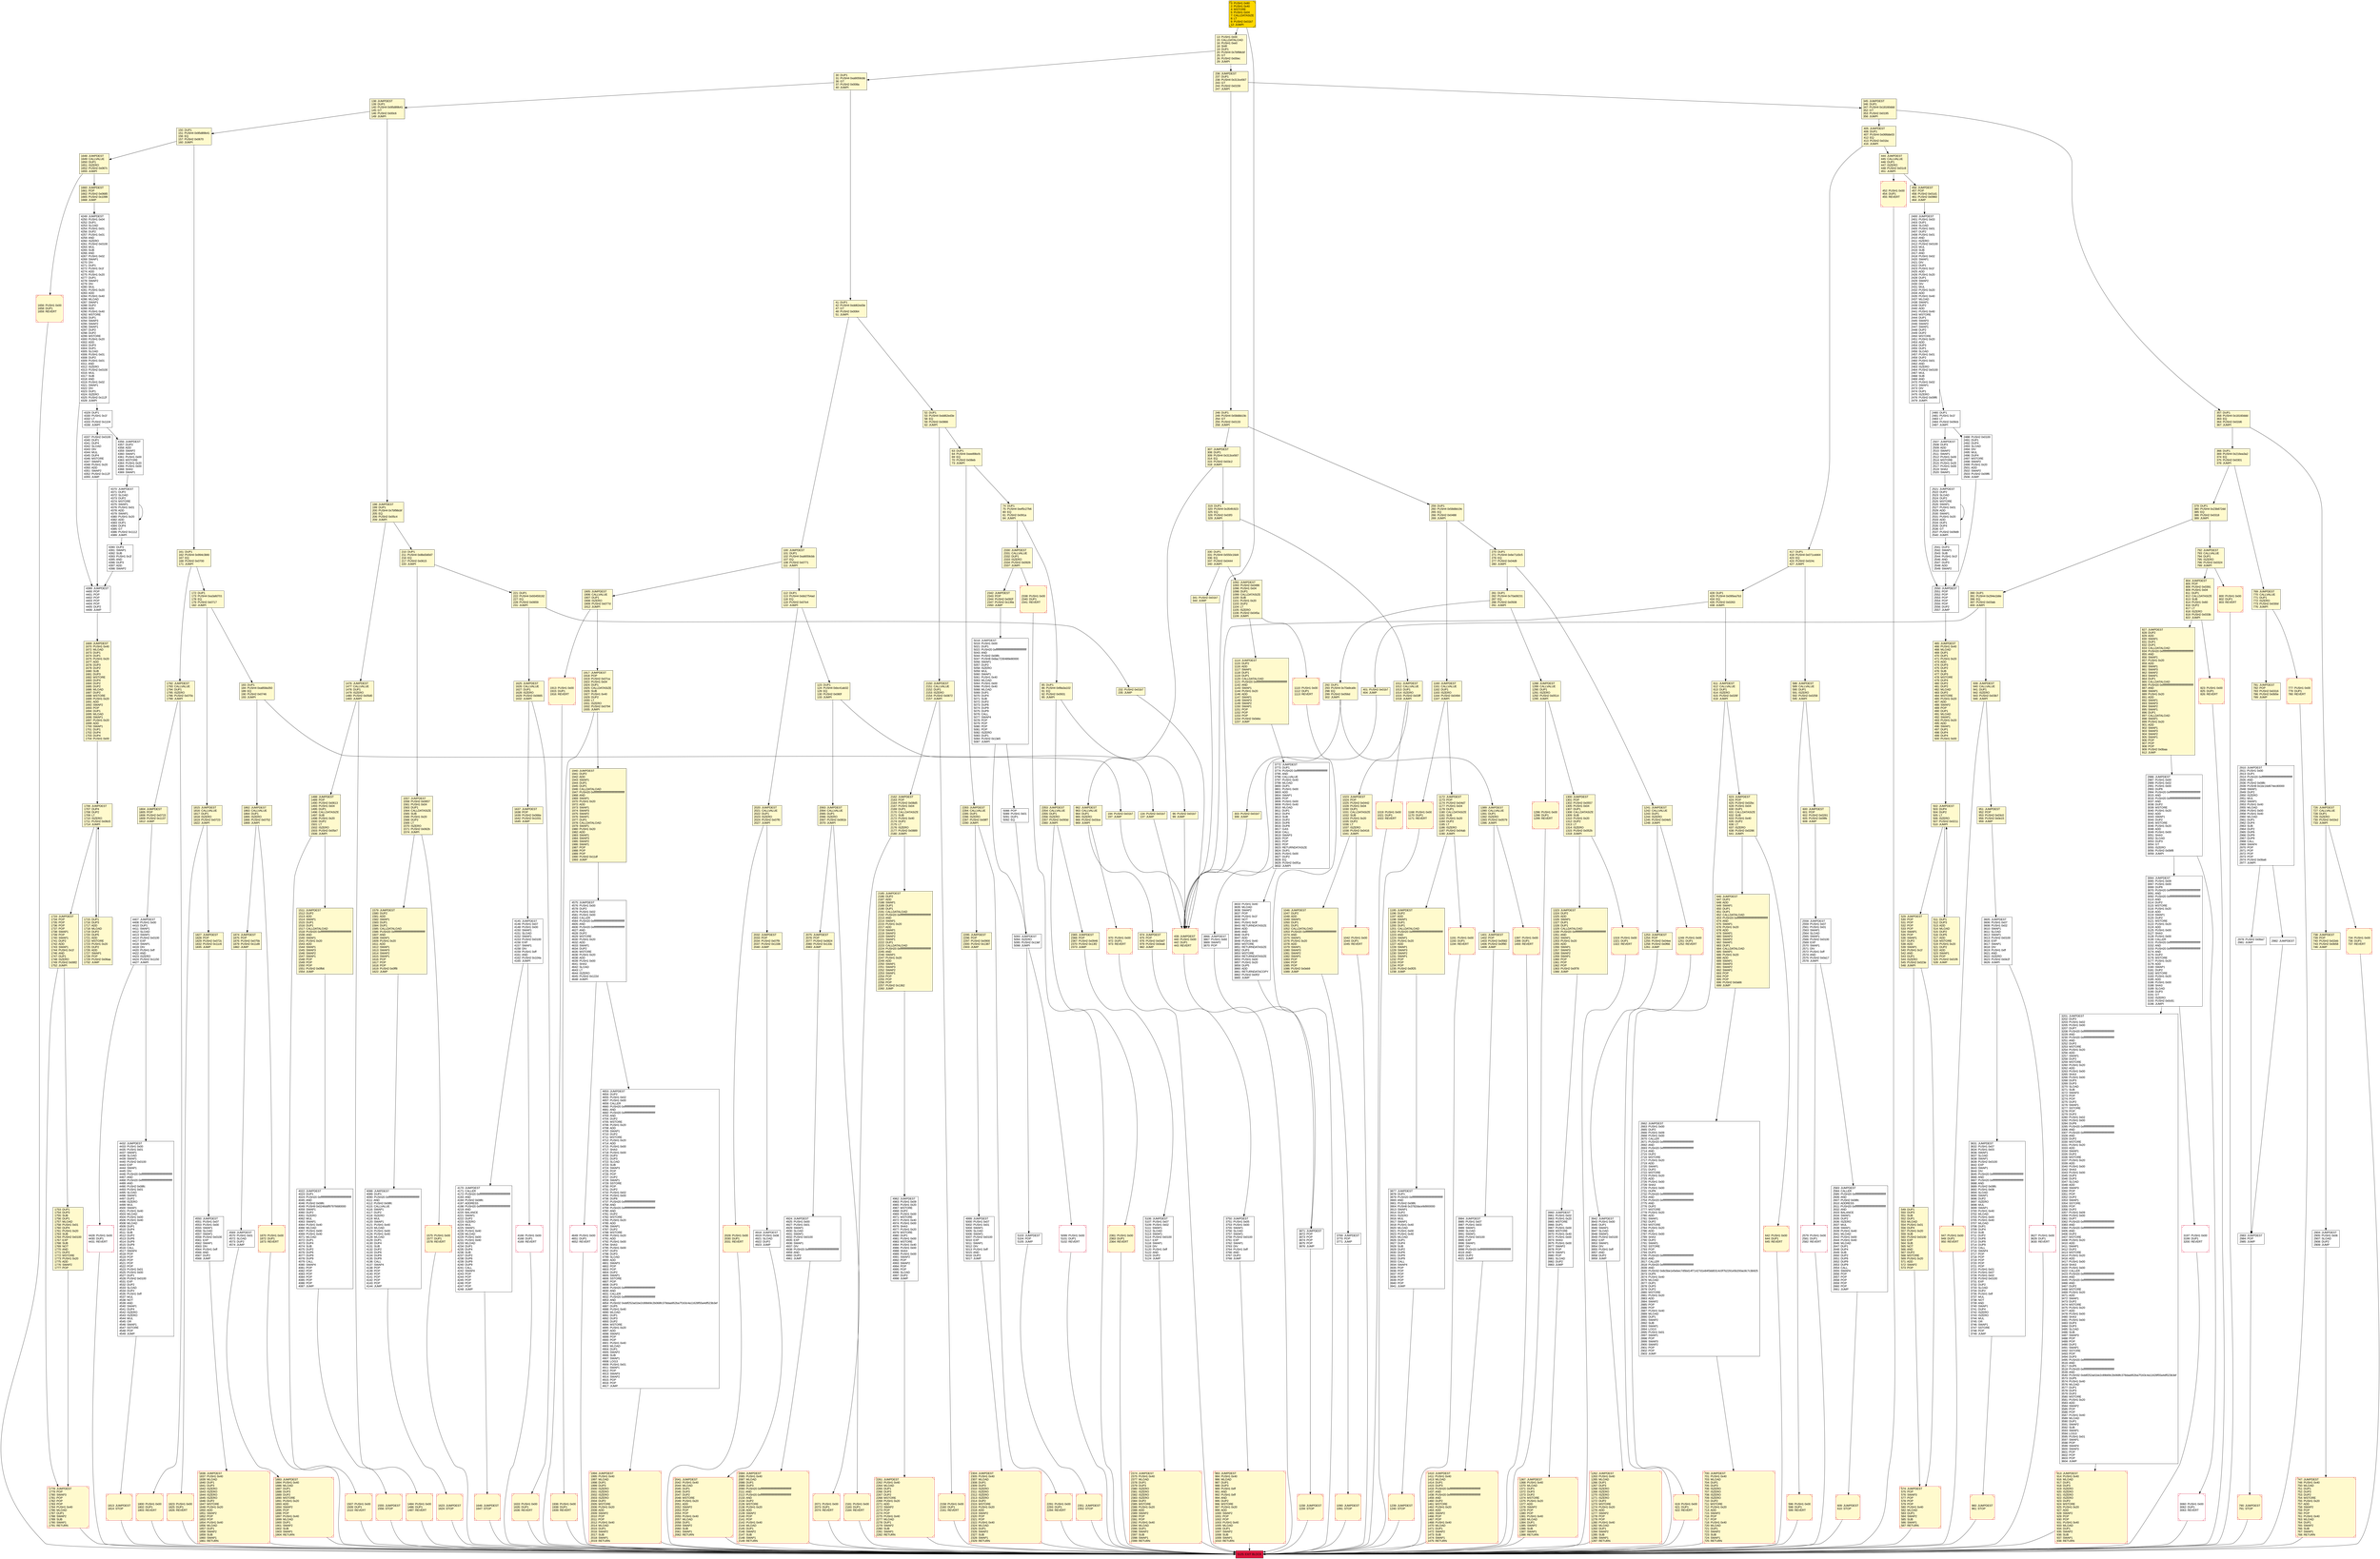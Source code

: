 digraph G {
bgcolor=transparent rankdir=UD;
node [shape=box style=filled color=black fillcolor=white fontname=arial fontcolor=black];
303 [label="303: PUSH2 0x01b7\l306: JUMP\l" fillcolor=lemonchiffon ];
2295 [label="2295: JUMPDEST\l2296: POP\l2297: PUSH2 0x0900\l2300: PUSH2 0x1387\l2303: JUMP\l" fillcolor=lemonchiffon ];
5125 [label="5125: EXIT BLOCK\l" fillcolor=crimson ];
5106 [label="5106: JUMPDEST\l5107: PUSH1 0x07\l5109: PUSH1 0x02\l5111: SWAP1\l5112: SLOAD\l5113: SWAP1\l5114: PUSH2 0x0100\l5117: EXP\l5118: SWAP1\l5119: DIV\l5120: PUSH1 0xff\l5122: AND\l5123: DUP2\l5124: JUMP\l" ];
2583 [label="2583: JUMPDEST\l2584: CALLER\l2585: PUSH20 0xffffffffffffffffffffffffffffffffffffffff\l2606: AND\l2607: PUSH2 0x08fc\l2610: ADDRESS\l2611: PUSH20 0xffffffffffffffffffffffffffffffffffffffff\l2632: AND\l2633: BALANCE\l2634: SWAP1\l2635: DUP2\l2636: ISZERO\l2637: MUL\l2638: SWAP1\l2639: PUSH1 0x40\l2641: MLOAD\l2642: PUSH1 0x00\l2644: PUSH1 0x40\l2646: MLOAD\l2647: DUP1\l2648: DUP4\l2649: SUB\l2650: DUP2\l2651: DUP6\l2652: DUP9\l2653: DUP9\l2654: CALL\l2655: SWAP4\l2656: POP\l2657: POP\l2658: POP\l2659: POP\l2660: POP\l2661: JUMP\l" ];
1836 [label="1836: JUMPDEST\l1837: PUSH1 0x40\l1839: MLOAD\l1840: DUP1\l1841: DUP3\l1842: ISZERO\l1843: ISZERO\l1844: ISZERO\l1845: ISZERO\l1846: DUP2\l1847: MSTORE\l1848: PUSH1 0x20\l1850: ADD\l1851: SWAP2\l1852: POP\l1853: POP\l1854: PUSH1 0x40\l1856: MLOAD\l1857: DUP1\l1858: SWAP2\l1859: SUB\l1860: SWAP1\l1861: RETURN\l" fillcolor=lemonchiffon shape=Msquare color=crimson ];
947 [label="947: PUSH1 0x00\l949: DUP1\l950: REVERT\l" fillcolor=lemonchiffon shape=Msquare color=crimson ];
3750 [label="3750: JUMPDEST\l3751: PUSH1 0x05\l3753: PUSH1 0x00\l3755: SWAP1\l3756: SLOAD\l3757: SWAP1\l3758: PUSH2 0x0100\l3761: EXP\l3762: SWAP1\l3763: DIV\l3764: PUSH1 0xff\l3766: AND\l3767: DUP2\l3768: JUMP\l" ];
112 [label="112: DUP1\l113: PUSH4 0xbb2754ad\l118: EQ\l119: PUSH2 0x07e4\l122: JUMPI\l" fillcolor=lemonchiffon ];
1940 [label="1940: JUMPDEST\l1941: DUP2\l1942: ADD\l1943: SWAP1\l1944: DUP1\l1945: DUP1\l1946: CALLDATALOAD\l1947: PUSH20 0xffffffffffffffffffffffffffffffffffffffff\l1968: AND\l1969: SWAP1\l1970: PUSH1 0x20\l1972: ADD\l1973: SWAP1\l1974: SWAP3\l1975: SWAP2\l1976: SWAP1\l1977: DUP1\l1978: CALLDATALOAD\l1979: SWAP1\l1980: PUSH1 0x20\l1982: ADD\l1983: SWAP1\l1984: SWAP3\l1985: SWAP2\l1986: SWAP1\l1987: POP\l1988: POP\l1989: POP\l1990: PUSH2 0x11df\l1993: JUMP\l" fillcolor=lemonchiffon ];
4356 [label="4356: JUMPDEST\l4357: DUP3\l4358: ADD\l4359: SWAP2\l4360: SWAP1\l4361: PUSH1 0x00\l4363: MSTORE\l4364: PUSH1 0x20\l4366: PUSH1 0x00\l4368: SHA3\l4369: SWAP1\l" ];
1114 [label="1114: JUMPDEST\l1115: DUP2\l1116: ADD\l1117: SWAP1\l1118: DUP1\l1119: DUP1\l1120: CALLDATALOAD\l1121: PUSH20 0xffffffffffffffffffffffffffffffffffffffff\l1142: AND\l1143: SWAP1\l1144: PUSH1 0x20\l1146: ADD\l1147: SWAP1\l1148: SWAP3\l1149: SWAP2\l1150: SWAP1\l1151: POP\l1152: POP\l1153: POP\l1154: PUSH2 0x0ebc\l1157: JUMP\l" fillcolor=lemonchiffon ];
1733 [label="1733: JUMPDEST\l1734: POP\l1735: POP\l1736: POP\l1737: POP\l1738: SWAP1\l1739: POP\l1740: SWAP1\l1741: DUP2\l1742: ADD\l1743: SWAP1\l1744: PUSH1 0x1f\l1746: AND\l1747: DUP1\l1748: ISZERO\l1749: PUSH2 0x06f2\l1752: JUMPI\l" fillcolor=lemonchiffon ];
781 [label="781: JUMPDEST\l782: POP\l783: PUSH2 0x0316\l786: PUSH2 0x0b5e\l789: JUMP\l" fillcolor=lemonchiffon ];
390 [label="390: DUP1\l391: PUSH4 0x294e1b8e\l396: EQ\l397: PUSH2 0x03ab\l400: JUMPI\l" fillcolor=lemonchiffon ];
183 [label="183: DUP1\l184: PUSH4 0xa858a350\l189: EQ\l190: PUSH2 0x0746\l193: JUMPI\l" fillcolor=lemonchiffon ];
4432 [label="4432: JUMPDEST\l4433: PUSH1 0x00\l4435: PUSH1 0x01\l4437: SWAP1\l4438: SLOAD\l4439: SWAP1\l4440: PUSH2 0x0100\l4443: EXP\l4444: SWAP1\l4445: DIV\l4446: PUSH20 0xffffffffffffffffffffffffffffffffffffffff\l4467: AND\l4468: PUSH20 0xffffffffffffffffffffffffffffffffffffffff\l4489: AND\l4490: PUSH2 0x08fc\l4493: PUSH1 0x01\l4495: SLOAD\l4496: SWAP1\l4497: DUP2\l4498: ISZERO\l4499: MUL\l4500: SWAP1\l4501: PUSH1 0x40\l4503: MLOAD\l4504: PUSH1 0x00\l4506: PUSH1 0x40\l4508: MLOAD\l4509: DUP1\l4510: DUP4\l4511: SUB\l4512: DUP2\l4513: DUP6\l4514: DUP9\l4515: DUP9\l4516: CALL\l4517: SWAP4\l4518: POP\l4519: POP\l4520: POP\l4521: POP\l4522: POP\l4523: PUSH1 0x01\l4525: PUSH1 0x00\l4527: DUP1\l4528: PUSH2 0x0100\l4531: EXP\l4532: DUP2\l4533: SLOAD\l4534: DUP2\l4535: PUSH1 0xff\l4537: MUL\l4538: NOT\l4539: AND\l4540: SWAP1\l4541: DUP4\l4542: ISZERO\l4543: ISZERO\l4544: MUL\l4545: OR\l4546: SWAP1\l4547: SSTORE\l4548: POP\l4549: JUMP\l" ];
1936 [label="1936: PUSH1 0x00\l1938: DUP1\l1939: REVERT\l" fillcolor=lemonchiffon shape=Msquare color=crimson ];
611 [label="611: JUMPDEST\l612: CALLVALUE\l613: DUP1\l614: ISZERO\l615: PUSH2 0x026f\l618: JUMPI\l" fillcolor=lemonchiffon ];
1172 [label="1172: JUMPDEST\l1173: POP\l1174: PUSH2 0x04d7\l1177: PUSH1 0x04\l1179: DUP1\l1180: CALLDATASIZE\l1181: SUB\l1182: PUSH1 0x20\l1184: DUP2\l1185: LT\l1186: ISZERO\l1187: PUSH2 0x04ab\l1190: JUMPI\l" fillcolor=lemonchiffon ];
1669 [label="1669: JUMPDEST\l1670: PUSH1 0x40\l1672: MLOAD\l1673: DUP1\l1674: DUP1\l1675: PUSH1 0x20\l1677: ADD\l1678: DUP3\l1679: DUP2\l1680: SUB\l1681: DUP3\l1682: MSTORE\l1683: DUP4\l1684: DUP2\l1685: DUP2\l1686: MLOAD\l1687: DUP2\l1688: MSTORE\l1689: PUSH1 0x20\l1691: ADD\l1692: SWAP2\l1693: POP\l1694: DUP1\l1695: MLOAD\l1696: SWAP1\l1697: PUSH1 0x20\l1699: ADD\l1700: SWAP1\l1701: DUP1\l1702: DUP4\l1703: DUP4\l1704: PUSH1 0x00\l" fillcolor=lemonchiffon ];
1046 [label="1046: JUMPDEST\l1047: DUP2\l1048: ADD\l1049: SWAP1\l1050: DUP1\l1051: DUP1\l1052: CALLDATALOAD\l1053: PUSH20 0xffffffffffffffffffffffffffffffffffffffff\l1074: AND\l1075: SWAP1\l1076: PUSH1 0x20\l1078: ADD\l1079: SWAP1\l1080: SWAP3\l1081: SWAP2\l1082: SWAP1\l1083: POP\l1084: POP\l1085: POP\l1086: PUSH2 0x0eb9\l1089: JUMP\l" fillcolor=lemonchiffon ];
368 [label="368: DUP1\l369: PUSH4 0x216ea3a2\l374: EQ\l375: PUSH2 0x0301\l378: JUMPI\l" fillcolor=lemonchiffon ];
3201 [label="3201: JUMPDEST\l3202: DUP2\l3203: PUSH1 0x02\l3205: PUSH1 0x00\l3207: DUP7\l3208: PUSH20 0xffffffffffffffffffffffffffffffffffffffff\l3229: AND\l3230: PUSH20 0xffffffffffffffffffffffffffffffffffffffff\l3251: AND\l3252: DUP2\l3253: MSTORE\l3254: PUSH1 0x20\l3256: ADD\l3257: SWAP1\l3258: DUP2\l3259: MSTORE\l3260: PUSH1 0x20\l3262: ADD\l3263: PUSH1 0x00\l3265: SHA3\l3266: PUSH1 0x00\l3268: DUP3\l3269: DUP3\l3270: SLOAD\l3271: SUB\l3272: SWAP3\l3273: POP\l3274: POP\l3275: DUP2\l3276: SWAP1\l3277: SSTORE\l3278: POP\l3279: DUP2\l3280: PUSH1 0x02\l3282: PUSH1 0x00\l3284: DUP6\l3285: PUSH20 0xffffffffffffffffffffffffffffffffffffffff\l3306: AND\l3307: PUSH20 0xffffffffffffffffffffffffffffffffffffffff\l3328: AND\l3329: DUP2\l3330: MSTORE\l3331: PUSH1 0x20\l3333: ADD\l3334: SWAP1\l3335: DUP2\l3336: MSTORE\l3337: PUSH1 0x20\l3339: ADD\l3340: PUSH1 0x00\l3342: SHA3\l3343: PUSH1 0x00\l3345: DUP3\l3346: DUP3\l3347: SLOAD\l3348: ADD\l3349: SWAP3\l3350: POP\l3351: POP\l3352: DUP2\l3353: SWAP1\l3354: SSTORE\l3355: POP\l3356: DUP2\l3357: PUSH1 0x09\l3359: PUSH1 0x00\l3361: DUP7\l3362: PUSH20 0xffffffffffffffffffffffffffffffffffffffff\l3383: AND\l3384: PUSH20 0xffffffffffffffffffffffffffffffffffffffff\l3405: AND\l3406: DUP2\l3407: MSTORE\l3408: PUSH1 0x20\l3410: ADD\l3411: SWAP1\l3412: DUP2\l3413: MSTORE\l3414: PUSH1 0x20\l3416: ADD\l3417: PUSH1 0x00\l3419: SHA3\l3420: PUSH1 0x00\l3422: CALLER\l3423: PUSH20 0xffffffffffffffffffffffffffffffffffffffff\l3444: AND\l3445: PUSH20 0xffffffffffffffffffffffffffffffffffffffff\l3466: AND\l3467: DUP2\l3468: MSTORE\l3469: PUSH1 0x20\l3471: ADD\l3472: SWAP1\l3473: DUP2\l3474: MSTORE\l3475: PUSH1 0x20\l3477: ADD\l3478: PUSH1 0x00\l3480: SHA3\l3481: PUSH1 0x00\l3483: DUP3\l3484: DUP3\l3485: SLOAD\l3486: SUB\l3487: SWAP3\l3488: POP\l3489: POP\l3490: DUP2\l3491: SWAP1\l3492: SSTORE\l3493: POP\l3494: DUP3\l3495: PUSH20 0xffffffffffffffffffffffffffffffffffffffff\l3516: AND\l3517: DUP5\l3518: PUSH20 0xffffffffffffffffffffffffffffffffffffffff\l3539: AND\l3540: PUSH32 0xddf252ad1be2c89b69c2b068fc378daa952ba7f163c4a11628f55a4df523b3ef\l3573: DUP5\l3574: PUSH1 0x40\l3576: MLOAD\l3577: DUP1\l3578: DUP3\l3579: DUP2\l3580: MSTORE\l3581: PUSH1 0x20\l3583: ADD\l3584: SWAP2\l3585: POP\l3586: POP\l3587: PUSH1 0x40\l3589: MLOAD\l3590: DUP1\l3591: SWAP2\l3592: SUB\l3593: SWAP1\l3594: LOG3\l3595: PUSH1 0x01\l3597: SWAP1\l3598: POP\l3599: SWAP4\l3600: SWAP3\l3601: POP\l3602: POP\l3603: POP\l3604: JUMP\l" ];
1241 [label="1241: JUMPDEST\l1242: CALLVALUE\l1243: DUP1\l1244: ISZERO\l1245: PUSH2 0x04e5\l1248: JUMPI\l" fillcolor=lemonchiffon ];
511 [label="511: DUP1\l512: DUP3\l513: ADD\l514: MLOAD\l515: DUP2\l516: DUP5\l517: ADD\l518: MSTORE\l519: PUSH1 0x20\l521: DUP2\l522: ADD\l523: SWAP1\l524: POP\l525: PUSH2 0x01f6\l528: JUMP\l" fillcolor=lemonchiffon ];
2304 [label="2304: JUMPDEST\l2305: PUSH1 0x40\l2307: MLOAD\l2308: DUP1\l2309: DUP3\l2310: ISZERO\l2311: ISZERO\l2312: ISZERO\l2313: ISZERO\l2314: DUP2\l2315: MSTORE\l2316: PUSH1 0x20\l2318: ADD\l2319: SWAP2\l2320: POP\l2321: POP\l2322: PUSH1 0x40\l2324: MLOAD\l2325: DUP1\l2326: SWAP2\l2327: SUB\l2328: SWAP1\l2329: RETURN\l" fillcolor=lemonchiffon shape=Msquare color=crimson ];
1507 [label="1507: PUSH1 0x00\l1509: DUP1\l1510: REVERT\l" fillcolor=lemonchiffon shape=Msquare color=crimson ];
2041 [label="2041: JUMPDEST\l2042: PUSH1 0x40\l2044: MLOAD\l2045: DUP1\l2046: DUP3\l2047: DUP2\l2048: MSTORE\l2049: PUSH1 0x20\l2051: ADD\l2052: SWAP2\l2053: POP\l2054: POP\l2055: PUSH1 0x40\l2057: MLOAD\l2058: DUP1\l2059: SWAP2\l2060: SUB\l2061: SWAP1\l2062: RETURN\l" fillcolor=lemonchiffon shape=Msquare color=crimson ];
5099 [label="5099: PUSH1 0x00\l5101: DUP1\l5102: REVERT\l" shape=Msquare color=crimson ];
345 [label="345: JUMPDEST\l346: DUP1\l347: PUSH4 0x18160ddd\l352: GT\l353: PUSH2 0x0195\l356: JUMPI\l" fillcolor=lemonchiffon ];
2028 [label="2028: PUSH1 0x00\l2030: DUP1\l2031: REVERT\l" fillcolor=lemonchiffon shape=Msquare color=crimson ];
3871 [label="3871: JUMPDEST\l3872: POP\l3873: POP\l3874: POP\l3875: POP\l3876: JUMP\l" ];
100 [label="100: JUMPDEST\l101: DUP1\l102: PUSH4 0xa9059cbb\l107: EQ\l108: PUSH2 0x0771\l111: JUMPI\l" fillcolor=lemonchiffon ];
960 [label="960: JUMPDEST\l961: STOP\l" fillcolor=lemonchiffon shape=Msquare color=crimson ];
1827 [label="1827: JUMPDEST\l1828: POP\l1829: PUSH2 0x072c\l1832: PUSH2 0x11c6\l1835: JUMP\l" fillcolor=lemonchiffon ];
4170 [label="4170: JUMPDEST\l4171: CALLER\l4172: PUSH20 0xffffffffffffffffffffffffffffffffffffffff\l4193: AND\l4194: PUSH2 0x08fc\l4197: ADDRESS\l4198: PUSH20 0xffffffffffffffffffffffffffffffffffffffff\l4219: AND\l4220: BALANCE\l4221: SWAP1\l4222: DUP2\l4223: ISZERO\l4224: MUL\l4225: SWAP1\l4226: PUSH1 0x40\l4228: MLOAD\l4229: PUSH1 0x00\l4231: PUSH1 0x40\l4233: MLOAD\l4234: DUP1\l4235: DUP4\l4236: SUB\l4237: DUP2\l4238: DUP6\l4239: DUP9\l4240: DUP9\l4241: CALL\l4242: SWAP4\l4243: POP\l4244: POP\l4245: POP\l4246: POP\l4247: POP\l4248: JUMP\l" ];
3060 [label="3060: PUSH1 0x00\l3062: DUP1\l3063: REVERT\l" shape=Msquare color=crimson ];
974 [label="974: JUMPDEST\l975: POP\l976: PUSH2 0x03d7\l979: PUSH2 0x0ea6\l982: JUMP\l" fillcolor=lemonchiffon ];
1488 [label="1488: JUMPDEST\l1489: POP\l1490: PUSH2 0x0613\l1493: PUSH1 0x04\l1495: DUP1\l1496: CALLDATASIZE\l1497: SUB\l1498: PUSH1 0x20\l1500: DUP2\l1501: LT\l1502: ISZERO\l1503: PUSH2 0x05e7\l1506: JUMPI\l" fillcolor=lemonchiffon ];
1019 [label="1019: PUSH1 0x00\l1021: DUP1\l1022: REVERT\l" fillcolor=lemonchiffon shape=Msquare color=crimson ];
5018 [label="5018: JUMPDEST\l5019: PUSH1 0x00\l5021: DUP1\l5022: PUSH20 0xffffffffffffffffffffffffffffffffffffffff\l5043: AND\l5044: PUSH2 0x08fc\l5047: PUSH8 0x8ac7230489e80000\l5056: SWAP1\l5057: DUP2\l5058: ISZERO\l5059: MUL\l5060: SWAP1\l5061: PUSH1 0x40\l5063: MLOAD\l5064: PUSH1 0x00\l5066: PUSH1 0x40\l5068: MLOAD\l5069: DUP1\l5070: DUP4\l5071: SUB\l5072: DUP2\l5073: DUP6\l5074: DUP9\l5075: DUP9\l5076: CALL\l5077: SWAP4\l5078: POP\l5079: POP\l5080: POP\l5081: POP\l5082: ISZERO\l5083: DUP1\l5084: PUSH2 0x13e5\l5087: JUMPI\l" ];
0 [label="0: PUSH1 0x80\l2: PUSH1 0x40\l4: MSTORE\l5: PUSH1 0x04\l7: CALLDATASIZE\l8: LT\l9: PUSH2 0x01b7\l12: JUMPI\l" fillcolor=lemonchiffon shape=Msquare fillcolor=gold ];
330 [label="330: DUP1\l331: PUSH4 0x550c16d4\l336: EQ\l337: PUSH2 0x0444\l340: JUMPI\l" fillcolor=lemonchiffon ];
983 [label="983: JUMPDEST\l984: PUSH1 0x40\l986: MLOAD\l987: DUP1\l988: DUP3\l989: PUSH1 0xff\l991: AND\l992: PUSH1 0xff\l994: AND\l995: DUP2\l996: MSTORE\l997: PUSH1 0x20\l999: ADD\l1000: SWAP2\l1001: POP\l1002: POP\l1003: PUSH1 0x40\l1005: MLOAD\l1006: DUP1\l1007: SWAP2\l1008: SUB\l1009: SWAP1\l1010: RETURN\l" fillcolor=lemonchiffon shape=Msquare color=crimson ];
221 [label="221: DUP1\l222: PUSH4 0x93459192\l227: EQ\l228: PUSH2 0x0659\l231: JUMPI\l" fillcolor=lemonchiffon ];
452 [label="452: PUSH1 0x00\l454: DUP1\l455: REVERT\l" fillcolor=lemonchiffon shape=Msquare color=crimson ];
1160 [label="1160: JUMPDEST\l1161: CALLVALUE\l1162: DUP1\l1163: ISZERO\l1164: PUSH2 0x0494\l1167: JUMPI\l" fillcolor=lemonchiffon ];
970 [label="970: PUSH1 0x00\l972: DUP1\l973: REVERT\l" fillcolor=lemonchiffon shape=Msquare color=crimson ];
1484 [label="1484: PUSH1 0x00\l1486: DUP1\l1487: REVERT\l" fillcolor=lemonchiffon shape=Msquare color=crimson ];
2978 [label="2978: PUSH2 0x0ba7\l2981: JUMP\l" ];
2662 [label="2662: JUMPDEST\l2663: PUSH1 0x00\l2665: DUP2\l2666: PUSH1 0x09\l2668: PUSH1 0x00\l2670: CALLER\l2671: PUSH20 0xffffffffffffffffffffffffffffffffffffffff\l2692: AND\l2693: PUSH20 0xffffffffffffffffffffffffffffffffffffffff\l2714: AND\l2715: DUP2\l2716: MSTORE\l2717: PUSH1 0x20\l2719: ADD\l2720: SWAP1\l2721: DUP2\l2722: MSTORE\l2723: PUSH1 0x20\l2725: ADD\l2726: PUSH1 0x00\l2728: SHA3\l2729: PUSH1 0x00\l2731: DUP6\l2732: PUSH20 0xffffffffffffffffffffffffffffffffffffffff\l2753: AND\l2754: PUSH20 0xffffffffffffffffffffffffffffffffffffffff\l2775: AND\l2776: DUP2\l2777: MSTORE\l2778: PUSH1 0x20\l2780: ADD\l2781: SWAP1\l2782: DUP2\l2783: MSTORE\l2784: PUSH1 0x20\l2786: ADD\l2787: PUSH1 0x00\l2789: SHA3\l2790: DUP2\l2791: SWAP1\l2792: SSTORE\l2793: POP\l2794: DUP3\l2795: PUSH20 0xffffffffffffffffffffffffffffffffffffffff\l2816: AND\l2817: CALLER\l2818: PUSH20 0xffffffffffffffffffffffffffffffffffffffff\l2839: AND\l2840: PUSH32 0x8c5be1e5ebec7d5bd14f71427d1e84f3dd0314c0f7b2291e5b200ac8c7c3b925\l2873: DUP5\l2874: PUSH1 0x40\l2876: MLOAD\l2877: DUP1\l2878: DUP3\l2879: DUP2\l2880: MSTORE\l2881: PUSH1 0x20\l2883: ADD\l2884: SWAP2\l2885: POP\l2886: POP\l2887: PUSH1 0x40\l2889: MLOAD\l2890: DUP1\l2891: SWAP2\l2892: SUB\l2893: SWAP1\l2894: LOG3\l2895: PUSH1 0x01\l2897: SWAP1\l2898: POP\l2899: SWAP3\l2900: SWAP2\l2901: POP\l2902: POP\l2903: JUMP\l" ];
161 [label="161: DUP1\l162: PUSH4 0x994c3bfd\l167: EQ\l168: PUSH2 0x0700\l171: JUMPI\l" fillcolor=lemonchiffon ];
1288 [label="1288: JUMPDEST\l1289: CALLVALUE\l1290: DUP1\l1291: ISZERO\l1292: PUSH2 0x0514\l1295: JUMPI\l" fillcolor=lemonchiffon ];
1637 [label="1637: JUMPDEST\l1638: POP\l1639: PUSH2 0x066e\l1642: PUSH2 0x1031\l1645: JUMP\l" fillcolor=lemonchiffon ];
1917 [label="1917: JUMPDEST\l1918: POP\l1919: PUSH2 0x07ca\l1922: PUSH1 0x04\l1924: DUP1\l1925: CALLDATASIZE\l1926: SUB\l1927: PUSH1 0x40\l1929: DUP2\l1930: LT\l1931: ISZERO\l1932: PUSH2 0x0794\l1935: JUMPI\l" fillcolor=lemonchiffon ];
2075 [label="2075: JUMPDEST\l2076: POP\l2077: PUSH2 0x0824\l2080: PUSH2 0x133c\l2083: JUMP\l" fillcolor=lemonchiffon ];
4575 [label="4575: JUMPDEST\l4576: PUSH1 0x00\l4578: DUP2\l4579: PUSH1 0x02\l4581: PUSH1 0x00\l4583: CALLER\l4584: PUSH20 0xffffffffffffffffffffffffffffffffffffffff\l4605: AND\l4606: PUSH20 0xffffffffffffffffffffffffffffffffffffffff\l4627: AND\l4628: DUP2\l4629: MSTORE\l4630: PUSH1 0x20\l4632: ADD\l4633: SWAP1\l4634: DUP2\l4635: MSTORE\l4636: PUSH1 0x20\l4638: ADD\l4639: PUSH1 0x00\l4641: SHA3\l4642: SLOAD\l4643: LT\l4644: ISZERO\l4645: PUSH2 0x122d\l4648: JUMPI\l" ];
2374 [label="2374: JUMPDEST\l2375: PUSH1 0x40\l2377: MLOAD\l2378: DUP1\l2379: DUP3\l2380: ISZERO\l2381: ISZERO\l2382: ISZERO\l2383: ISZERO\l2384: DUP2\l2385: MSTORE\l2386: PUSH1 0x20\l2388: ADD\l2389: SWAP2\l2390: POP\l2391: POP\l2392: PUSH1 0x40\l2394: MLOAD\l2395: DUP1\l2396: SWAP2\l2397: SUB\l2398: SWAP1\l2399: RETURN\l" fillcolor=lemonchiffon shape=Msquare color=crimson ];
341 [label="341: PUSH2 0x01b7\l344: JUMP\l" fillcolor=lemonchiffon ];
2983 [label="2983: JUMPDEST\l2984: POP\l2985: JUMP\l" ];
800 [label="800: PUSH1 0x00\l802: DUP1\l803: REVERT\l" fillcolor=lemonchiffon shape=Msquare color=crimson ];
1813 [label="1813: JUMPDEST\l1814: STOP\l" fillcolor=lemonchiffon shape=Msquare color=crimson ];
790 [label="790: JUMPDEST\l791: STOP\l" fillcolor=lemonchiffon shape=Msquare color=crimson ];
2338 [label="2338: PUSH1 0x00\l2340: DUP1\l2341: REVERT\l" fillcolor=lemonchiffon shape=Msquare color=crimson ];
1319 [label="1319: PUSH1 0x00\l1321: DUP1\l1322: REVERT\l" fillcolor=lemonchiffon shape=Msquare color=crimson ];
769 [label="769: JUMPDEST\l770: CALLVALUE\l771: DUP1\l772: ISZERO\l773: PUSH2 0x030d\l776: JUMPI\l" fillcolor=lemonchiffon ];
623 [label="623: JUMPDEST\l624: POP\l625: PUSH2 0x02bc\l628: PUSH1 0x04\l630: DUP1\l631: CALLDATASIZE\l632: SUB\l633: PUSH1 0x40\l635: DUP2\l636: LT\l637: ISZERO\l638: PUSH2 0x0286\l641: JUMPI\l" fillcolor=lemonchiffon ];
4999 [label="4999: JUMPDEST\l5000: PUSH1 0x07\l5002: PUSH1 0x01\l5004: SWAP1\l5005: SLOAD\l5006: SWAP1\l5007: PUSH2 0x0100\l5010: EXP\l5011: SWAP1\l5012: DIV\l5013: PUSH1 0xff\l5015: AND\l5016: DUP2\l5017: JUMP\l" ];
3984 [label="3984: JUMPDEST\l3985: PUSH1 0x07\l3987: PUSH1 0x03\l3989: SWAP1\l3990: SLOAD\l3991: SWAP1\l3992: PUSH2 0x0100\l3995: EXP\l3996: SWAP1\l3997: DIV\l3998: PUSH20 0xffffffffffffffffffffffffffffffffffffffff\l4019: AND\l4020: DUP2\l4021: JUMP\l" ];
646 [label="646: JUMPDEST\l647: DUP2\l648: ADD\l649: SWAP1\l650: DUP1\l651: DUP1\l652: CALLDATALOAD\l653: PUSH20 0xffffffffffffffffffffffffffffffffffffffff\l674: AND\l675: SWAP1\l676: PUSH1 0x20\l678: ADD\l679: SWAP1\l680: SWAP3\l681: SWAP2\l682: SWAP1\l683: DUP1\l684: CALLDATALOAD\l685: SWAP1\l686: PUSH1 0x20\l688: ADD\l689: SWAP1\l690: SWAP3\l691: SWAP2\l692: SWAP1\l693: POP\l694: POP\l695: POP\l696: PUSH2 0x0a66\l699: JUMP\l" fillcolor=lemonchiffon ];
823 [label="823: PUSH1 0x00\l825: DUP1\l826: REVERT\l" fillcolor=lemonchiffon shape=Msquare color=crimson ];
827 [label="827: JUMPDEST\l828: DUP2\l829: ADD\l830: SWAP1\l831: DUP1\l832: DUP1\l833: CALLDATALOAD\l834: PUSH20 0xffffffffffffffffffffffffffffffffffffffff\l855: AND\l856: SWAP1\l857: PUSH1 0x20\l859: ADD\l860: SWAP1\l861: SWAP3\l862: SWAP2\l863: SWAP1\l864: DUP1\l865: CALLDATALOAD\l866: PUSH20 0xffffffffffffffffffffffffffffffffffffffff\l887: AND\l888: SWAP1\l889: PUSH1 0x20\l891: ADD\l892: SWAP1\l893: SWAP3\l894: SWAP2\l895: SWAP1\l896: DUP1\l897: CALLDATALOAD\l898: SWAP1\l899: PUSH1 0x20\l901: ADD\l902: SWAP1\l903: SWAP3\l904: SWAP2\l905: SWAP1\l906: POP\l907: POP\l908: POP\l909: PUSH2 0x0baa\l912: JUMP\l" fillcolor=lemonchiffon ];
2361 [label="2361: PUSH1 0x00\l2363: DUP1\l2364: REVERT\l" fillcolor=lemonchiffon shape=Msquare color=crimson ];
1660 [label="1660: JUMPDEST\l1661: POP\l1662: PUSH2 0x0685\l1665: PUSH2 0x1099\l1668: JUMP\l" fillcolor=lemonchiffon ];
2032 [label="2032: JUMPDEST\l2033: POP\l2034: PUSH2 0x07f9\l2037: PUSH2 0x1336\l2040: JUMP\l" fillcolor=lemonchiffon ];
3877 [label="3877: JUMPDEST\l3878: DUP1\l3879: PUSH20 0xffffffffffffffffffffffffffffffffffffffff\l3900: AND\l3901: PUSH2 0x08fc\l3904: PUSH8 0x3782dace9d900000\l3913: SWAP1\l3914: DUP2\l3915: ISZERO\l3916: MUL\l3917: SWAP1\l3918: PUSH1 0x40\l3920: MLOAD\l3921: PUSH1 0x00\l3923: PUSH1 0x40\l3925: MLOAD\l3926: DUP1\l3927: DUP4\l3928: SUB\l3929: DUP2\l3930: DUP6\l3931: DUP9\l3932: DUP9\l3933: CALL\l3934: SWAP4\l3935: POP\l3936: POP\l3937: POP\l3938: POP\l3939: POP\l3940: POP\l3941: JUMP\l" ];
4088 [label="4088: JUMPDEST\l4089: DUP1\l4090: PUSH20 0xffffffffffffffffffffffffffffffffffffffff\l4111: AND\l4112: PUSH2 0x08fc\l4115: CALLVALUE\l4116: SWAP1\l4117: DUP2\l4118: ISZERO\l4119: MUL\l4120: SWAP1\l4121: PUSH1 0x40\l4123: MLOAD\l4124: PUSH1 0x00\l4126: PUSH1 0x40\l4128: MLOAD\l4129: DUP1\l4130: DUP4\l4131: SUB\l4132: DUP2\l4133: DUP6\l4134: DUP9\l4135: DUP9\l4136: CALL\l4137: SWAP4\l4138: POP\l4139: POP\l4140: POP\l4141: POP\l4142: POP\l4143: POP\l4144: JUMP\l" ];
529 [label="529: JUMPDEST\l530: POP\l531: POP\l532: POP\l533: POP\l534: SWAP1\l535: POP\l536: SWAP1\l537: DUP2\l538: ADD\l539: SWAP1\l540: PUSH1 0x1f\l542: AND\l543: DUP1\l544: ISZERO\l545: PUSH2 0x023e\l548: JUMPI\l" fillcolor=lemonchiffon ];
777 [label="777: PUSH1 0x00\l779: DUP1\l780: REVERT\l" fillcolor=lemonchiffon shape=Msquare color=crimson ];
1800 [label="1800: PUSH1 0x00\l1802: DUP1\l1803: REVERT\l" fillcolor=lemonchiffon shape=Msquare color=crimson ];
3833 [label="3833: PUSH1 0x40\l3835: MLOAD\l3836: SWAP2\l3837: POP\l3838: PUSH1 0x1f\l3840: NOT\l3841: PUSH1 0x3f\l3843: RETURNDATASIZE\l3844: ADD\l3845: AND\l3846: DUP3\l3847: ADD\l3848: PUSH1 0x40\l3850: MSTORE\l3851: RETURNDATASIZE\l3852: DUP3\l3853: MSTORE\l3854: RETURNDATASIZE\l3855: PUSH1 0x00\l3857: PUSH1 0x20\l3859: DUP5\l3860: ADD\l3861: RETURNDATACOPY\l3862: PUSH2 0x0f1f\l3865: JUMP\l" ];
913 [label="913: JUMPDEST\l914: PUSH1 0x40\l916: MLOAD\l917: DUP1\l918: DUP3\l919: ISZERO\l920: ISZERO\l921: ISZERO\l922: ISZERO\l923: DUP2\l924: MSTORE\l925: PUSH1 0x20\l927: ADD\l928: SWAP2\l929: POP\l930: POP\l931: PUSH1 0x40\l933: MLOAD\l934: DUP1\l935: SWAP2\l936: SUB\l937: SWAP1\l938: RETURN\l" fillcolor=lemonchiffon shape=Msquare color=crimson ];
2480 [label="2480: DUP1\l2481: PUSH1 0x1f\l2483: LT\l2484: PUSH2 0x09cb\l2487: JUMPI\l" ];
2150 [label="2150: JUMPDEST\l2151: CALLVALUE\l2152: DUP1\l2153: ISZERO\l2154: PUSH2 0x0872\l2157: JUMPI\l" fillcolor=lemonchiffon ];
74 [label="74: DUP1\l75: PUSH4 0xef5c27b6\l80: EQ\l81: PUSH2 0x091a\l84: JUMPI\l" fillcolor=lemonchiffon ];
1296 [label="1296: PUSH1 0x00\l1298: DUP1\l1299: REVERT\l" fillcolor=lemonchiffon shape=Msquare color=crimson ];
2521 [label="2521: JUMPDEST\l2522: DUP2\l2523: SLOAD\l2524: DUP2\l2525: MSTORE\l2526: SWAP1\l2527: PUSH1 0x01\l2529: ADD\l2530: SWAP1\l2531: PUSH1 0x20\l2533: ADD\l2534: DUP1\l2535: DUP4\l2536: GT\l2537: PUSH2 0x09d9\l2540: JUMPI\l" ];
401 [label="401: PUSH2 0x01b7\l404: JUMP\l" fillcolor=lemonchiffon ];
2351 [label="2351: JUMPDEST\l2352: STOP\l" fillcolor=lemonchiffon shape=Msquare color=crimson ];
939 [label="939: JUMPDEST\l940: CALLVALUE\l941: DUP1\l942: ISZERO\l943: PUSH2 0x03b7\l946: JUMPI\l" fillcolor=lemonchiffon ];
1823 [label="1823: PUSH1 0x00\l1825: DUP1\l1826: REVERT\l" fillcolor=lemonchiffon shape=Msquare color=crimson ];
198 [label="198: JUMPDEST\l199: DUP1\l200: PUSH4 0x7bf98cbf\l205: EQ\l206: PUSH2 0x05c4\l209: JUMPI\l" fillcolor=lemonchiffon ];
3942 [label="3942: JUMPDEST\l3943: PUSH1 0x00\l3945: DUP1\l3946: SWAP1\l3947: SLOAD\l3948: SWAP1\l3949: PUSH2 0x0100\l3952: EXP\l3953: SWAP1\l3954: DIV\l3955: PUSH1 0xff\l3957: AND\l3958: DUP2\l3959: JUMP\l" ];
4249 [label="4249: JUMPDEST\l4250: PUSH1 0x04\l4252: DUP1\l4253: SLOAD\l4254: PUSH1 0x01\l4256: DUP2\l4257: PUSH1 0x01\l4259: AND\l4260: ISZERO\l4261: PUSH2 0x0100\l4264: MUL\l4265: SUB\l4266: AND\l4267: PUSH1 0x02\l4269: SWAP1\l4270: DIV\l4271: DUP1\l4272: PUSH1 0x1f\l4274: ADD\l4275: PUSH1 0x20\l4277: DUP1\l4278: SWAP2\l4279: DIV\l4280: MUL\l4281: PUSH1 0x20\l4283: ADD\l4284: PUSH1 0x40\l4286: MLOAD\l4287: SWAP1\l4288: DUP2\l4289: ADD\l4290: PUSH1 0x40\l4292: MSTORE\l4293: DUP1\l4294: SWAP3\l4295: SWAP2\l4296: SWAP1\l4297: DUP2\l4298: DUP2\l4299: MSTORE\l4300: PUSH1 0x20\l4302: ADD\l4303: DUP3\l4304: DUP1\l4305: SLOAD\l4306: PUSH1 0x01\l4308: DUP2\l4309: PUSH1 0x01\l4311: AND\l4312: ISZERO\l4313: PUSH2 0x0100\l4316: MUL\l4317: SUB\l4318: AND\l4319: PUSH1 0x02\l4321: SWAP1\l4322: DIV\l4323: DUP1\l4324: ISZERO\l4325: PUSH2 0x112f\l4328: JUMPI\l" ];
13 [label="13: PUSH1 0x00\l15: CALLDATALOAD\l16: PUSH1 0xe0\l18: SHR\l19: DUP1\l20: PUSH4 0x7bf98cbf\l25: GT\l26: PUSH2 0x00ec\l29: JUMPI\l" fillcolor=lemonchiffon ];
5103 [label="5103: JUMPDEST\l5104: POP\l5105: JUMP\l" ];
1410 [label="1410: JUMPDEST\l1411: PUSH1 0x40\l1413: MLOAD\l1414: DUP1\l1415: DUP3\l1416: PUSH20 0xffffffffffffffffffffffffffffffffffffffff\l1437: AND\l1438: PUSH20 0xffffffffffffffffffffffffffffffffffffffff\l1459: AND\l1460: DUP2\l1461: MSTORE\l1462: PUSH1 0x20\l1464: ADD\l1465: SWAP2\l1466: POP\l1467: POP\l1468: PUSH1 0x40\l1470: MLOAD\l1471: DUP1\l1472: SWAP2\l1473: SUB\l1474: SWAP1\l1475: RETURN\l" fillcolor=lemonchiffon shape=Msquare color=crimson ];
2507 [label="2507: JUMPDEST\l2508: DUP3\l2509: ADD\l2510: SWAP2\l2511: SWAP1\l2512: PUSH1 0x00\l2514: MSTORE\l2515: PUSH1 0x20\l2517: PUSH1 0x00\l2519: SHA3\l2520: SWAP1\l" ];
41 [label="41: DUP1\l42: PUSH4 0xdd62ed3e\l47: GT\l48: PUSH2 0x0064\l51: JUMPI\l" fillcolor=lemonchiffon ];
2063 [label="2063: JUMPDEST\l2064: CALLVALUE\l2065: DUP1\l2066: ISZERO\l2067: PUSH2 0x081b\l2070: JUMPI\l" fillcolor=lemonchiffon ];
1397 [label="1397: PUSH1 0x00\l1399: DUP1\l1400: REVERT\l" fillcolor=lemonchiffon shape=Msquare color=crimson ];
307 [label="307: JUMPDEST\l308: DUP1\l309: PUSH4 0x313ce567\l314: EQ\l315: PUSH2 0x03c2\l318: JUMPI\l" fillcolor=lemonchiffon ];
150 [label="150: DUP1\l151: PUSH4 0x95d89b41\l156: EQ\l157: PUSH2 0x0670\l160: JUMPI\l" fillcolor=lemonchiffon ];
951 [label="951: JUMPDEST\l952: POP\l953: PUSH2 0x03c0\l956: PUSH2 0x0e15\l959: JUMP\l" fillcolor=lemonchiffon ];
2283 [label="2283: JUMPDEST\l2284: CALLVALUE\l2285: DUP1\l2286: ISZERO\l2287: PUSH2 0x08f7\l2290: JUMPI\l" fillcolor=lemonchiffon ];
1913 [label="1913: PUSH1 0x00\l1915: DUP1\l1916: REVERT\l" fillcolor=lemonchiffon shape=Msquare color=crimson ];
738 [label="738: JUMPDEST\l739: POP\l740: PUSH2 0x02eb\l743: PUSH2 0x0b58\l746: JUMP\l" fillcolor=lemonchiffon ];
2558 [label="2558: JUMPDEST\l2559: PUSH1 0x07\l2561: PUSH1 0x01\l2563: SWAP1\l2564: SLOAD\l2565: SWAP1\l2566: PUSH2 0x0100\l2569: EXP\l2570: SWAP1\l2571: DIV\l2572: PUSH1 0xff\l2574: AND\l2575: PUSH2 0x0a17\l2578: JUMPI\l" ];
726 [label="726: JUMPDEST\l727: CALLVALUE\l728: DUP1\l729: ISZERO\l730: PUSH2 0x02e2\l733: JUMPI\l" fillcolor=lemonchiffon ];
1300 [label="1300: JUMPDEST\l1301: POP\l1302: PUSH2 0x0557\l1305: PUSH1 0x04\l1307: DUP1\l1308: CALLDATASIZE\l1309: SUB\l1310: PUSH1 0x20\l1312: DUP2\l1313: LT\l1314: ISZERO\l1315: PUSH2 0x052b\l1318: JUMPI\l" fillcolor=lemonchiffon ];
1367 [label="1367: JUMPDEST\l1368: PUSH1 0x40\l1370: MLOAD\l1371: DUP1\l1372: DUP3\l1373: DUP2\l1374: MSTORE\l1375: PUSH1 0x20\l1377: ADD\l1378: SWAP2\l1379: POP\l1380: POP\l1381: PUSH1 0x40\l1383: MLOAD\l1384: DUP1\l1385: SWAP2\l1386: SUB\l1387: SWAP1\l1388: RETURN\l" fillcolor=lemonchiffon shape=Msquare color=crimson ];
281 [label="281: DUP1\l282: PUSH4 0x70a08231\l287: EQ\l288: PUSH2 0x0508\l291: JUMPI\l" fillcolor=lemonchiffon ];
1883 [label="1883: JUMPDEST\l1884: PUSH1 0x40\l1886: MLOAD\l1887: DUP1\l1888: DUP3\l1889: DUP2\l1890: MSTORE\l1891: PUSH1 0x20\l1893: ADD\l1894: SWAP2\l1895: POP\l1896: POP\l1897: PUSH1 0x40\l1899: MLOAD\l1900: DUP1\l1901: SWAP2\l1902: SUB\l1903: SWAP1\l1904: RETURN\l" fillcolor=lemonchiffon shape=Msquare color=crimson ];
2488 [label="2488: PUSH2 0x0100\l2491: DUP1\l2492: DUP4\l2493: SLOAD\l2494: DIV\l2495: MUL\l2496: DUP4\l2497: MSTORE\l2498: SWAP2\l2499: PUSH1 0x20\l2501: ADD\l2502: SWAP2\l2503: PUSH2 0x09f6\l2506: JUMP\l" ];
4428 [label="4428: PUSH1 0x00\l4430: DUP1\l4431: REVERT\l" shape=Msquare color=crimson ];
138 [label="138: JUMPDEST\l139: DUP1\l140: PUSH4 0x95d89b41\l145: GT\l146: PUSH2 0x00c6\l149: JUMPI\l" fillcolor=lemonchiffon ];
1870 [label="1870: PUSH1 0x00\l1872: DUP1\l1873: REVERT\l" fillcolor=lemonchiffon shape=Msquare color=crimson ];
270 [label="270: DUP1\l271: PUSH4 0x6e71d3c5\l276: EQ\l277: PUSH2 0x04d9\l280: JUMPI\l" fillcolor=lemonchiffon ];
1625 [label="1625: JUMPDEST\l1626: CALLVALUE\l1627: DUP1\l1628: ISZERO\l1629: PUSH2 0x0665\l1632: JUMPI\l" fillcolor=lemonchiffon ];
1011 [label="1011: JUMPDEST\l1012: CALLVALUE\l1013: DUP1\l1014: ISZERO\l1015: PUSH2 0x03ff\l1018: JUMPI\l" fillcolor=lemonchiffon ];
1994 [label="1994: JUMPDEST\l1995: PUSH1 0x40\l1997: MLOAD\l1998: DUP1\l1999: DUP3\l2000: ISZERO\l2001: ISZERO\l2002: ISZERO\l2003: ISZERO\l2004: DUP2\l2005: MSTORE\l2006: PUSH1 0x20\l2008: ADD\l2009: SWAP2\l2010: POP\l2011: POP\l2012: PUSH1 0x40\l2014: MLOAD\l2015: DUP1\l2016: SWAP2\l2017: SUB\l2018: SWAP1\l2019: RETURN\l" fillcolor=lemonchiffon shape=Msquare color=crimson ];
417 [label="417: DUP1\l418: PUSH4 0x071ceb64\l423: EQ\l424: PUSH2 0x024c\l427: JUMPI\l" fillcolor=lemonchiffon ];
1401 [label="1401: JUMPDEST\l1402: POP\l1403: PUSH2 0x0582\l1406: PUSH2 0x0f90\l1409: JUMP\l" fillcolor=lemonchiffon ];
1191 [label="1191: PUSH1 0x00\l1193: DUP1\l1194: REVERT\l" fillcolor=lemonchiffon shape=Msquare color=crimson ];
588 [label="588: JUMPDEST\l589: CALLVALUE\l590: DUP1\l591: ISZERO\l592: PUSH2 0x0258\l595: JUMPI\l" fillcolor=lemonchiffon ];
259 [label="259: DUP1\l260: PUSH4 0x58dbb19c\l265: EQ\l266: PUSH2 0x0488\l269: JUMPI\l" fillcolor=lemonchiffon ];
5093 [label="5093: JUMPDEST\l5094: ISZERO\l5095: PUSH2 0x13ef\l5098: JUMPI\l" ];
1389 [label="1389: JUMPDEST\l1390: CALLVALUE\l1391: DUP1\l1392: ISZERO\l1393: PUSH2 0x0579\l1396: JUMPI\l" fillcolor=lemonchiffon ];
1158 [label="1158: JUMPDEST\l1159: STOP\l" fillcolor=lemonchiffon shape=Msquare color=crimson ];
3605 [label="3605: JUMPDEST\l3606: PUSH1 0x07\l3608: PUSH1 0x02\l3610: SWAP1\l3611: SLOAD\l3612: SWAP1\l3613: PUSH2 0x0100\l3616: EXP\l3617: SWAP1\l3618: DIV\l3619: PUSH1 0xff\l3621: AND\l3622: ISZERO\l3623: PUSH2 0x0e2f\l3626: JUMPI\l" ];
4399 [label="4399: JUMPDEST\l4400: POP\l4401: POP\l4402: POP\l4403: POP\l4404: POP\l4405: DUP2\l4406: JUMP\l" ];
3064 [label="3064: JUMPDEST\l3065: PUSH1 0x09\l3067: PUSH1 0x00\l3069: DUP6\l3070: PUSH20 0xffffffffffffffffffffffffffffffffffffffff\l3091: AND\l3092: PUSH20 0xffffffffffffffffffffffffffffffffffffffff\l3113: AND\l3114: DUP2\l3115: MSTORE\l3116: PUSH1 0x20\l3118: ADD\l3119: SWAP1\l3120: DUP2\l3121: MSTORE\l3122: PUSH1 0x20\l3124: ADD\l3125: PUSH1 0x00\l3127: SHA3\l3128: PUSH1 0x00\l3130: CALLER\l3131: PUSH20 0xffffffffffffffffffffffffffffffffffffffff\l3152: AND\l3153: PUSH20 0xffffffffffffffffffffffffffffffffffffffff\l3174: AND\l3175: DUP2\l3176: MSTORE\l3177: PUSH1 0x20\l3179: ADD\l3180: SWAP1\l3181: DUP2\l3182: MSTORE\l3183: PUSH1 0x20\l3185: ADD\l3186: PUSH1 0x00\l3188: SHA3\l3189: SLOAD\l3190: DUP3\l3191: GT\l3192: ISZERO\l3193: PUSH2 0x0c81\l3196: JUMPI\l" ];
4390 [label="4390: DUP3\l4391: SWAP1\l4392: SUB\l4393: PUSH1 0x1f\l4395: AND\l4396: DUP3\l4397: ADD\l4398: SWAP2\l" ];
792 [label="792: JUMPDEST\l793: CALLVALUE\l794: DUP1\l795: ISZERO\l796: PUSH2 0x0324\l799: JUMPI\l" fillcolor=lemonchiffon ];
962 [label="962: JUMPDEST\l963: CALLVALUE\l964: DUP1\l965: ISZERO\l966: PUSH2 0x03ce\l969: JUMPI\l" fillcolor=lemonchiffon ];
642 [label="642: PUSH1 0x00\l644: DUP1\l645: REVERT\l" fillcolor=lemonchiffon shape=Msquare color=crimson ];
2181 [label="2181: PUSH1 0x00\l2183: DUP1\l2184: REVERT\l" fillcolor=lemonchiffon shape=Msquare color=crimson ];
549 [label="549: DUP1\l550: DUP3\l551: SUB\l552: DUP1\l553: MLOAD\l554: PUSH1 0x01\l556: DUP4\l557: PUSH1 0x20\l559: SUB\l560: PUSH2 0x0100\l563: EXP\l564: SUB\l565: NOT\l566: AND\l567: DUP2\l568: MSTORE\l569: PUSH1 0x20\l571: ADD\l572: SWAP2\l573: POP\l" fillcolor=lemonchiffon ];
1168 [label="1168: PUSH1 0x00\l1170: DUP1\l1171: REVERT\l" fillcolor=lemonchiffon shape=Msquare color=crimson ];
1815 [label="1815: JUMPDEST\l1816: CALLVALUE\l1817: DUP1\l1818: ISZERO\l1819: PUSH2 0x0723\l1822: JUMPI\l" fillcolor=lemonchiffon ];
1579 [label="1579: JUMPDEST\l1580: DUP2\l1581: ADD\l1582: SWAP1\l1583: DUP1\l1584: DUP1\l1585: CALLDATALOAD\l1586: PUSH20 0xffffffffffffffffffffffffffffffffffffffff\l1607: AND\l1608: SWAP1\l1609: PUSH1 0x20\l1611: ADD\l1612: SWAP1\l1613: SWAP3\l1614: SWAP2\l1615: SWAP1\l1616: POP\l1617: POP\l1618: POP\l1619: PUSH2 0x0ff8\l1622: JUMP\l" fillcolor=lemonchiffon ];
52 [label="52: DUP1\l53: PUSH4 0xdd62ed3e\l58: EQ\l59: PUSH2 0x0866\l62: JUMPI\l" fillcolor=lemonchiffon ];
2162 [label="2162: JUMPDEST\l2163: POP\l2164: PUSH2 0x08d5\l2167: PUSH1 0x04\l2169: DUP1\l2170: CALLDATASIZE\l2171: SUB\l2172: PUSH1 0x40\l2174: DUP2\l2175: LT\l2176: ISZERO\l2177: PUSH2 0x0889\l2180: JUMPI\l" fillcolor=lemonchiffon ];
3631 [label="3631: JUMPDEST\l3632: PUSH1 0x07\l3634: PUSH1 0x03\l3636: SWAP1\l3637: SLOAD\l3638: SWAP1\l3639: PUSH2 0x0100\l3642: EXP\l3643: SWAP1\l3644: DIV\l3645: PUSH20 0xffffffffffffffffffffffffffffffffffffffff\l3666: AND\l3667: PUSH20 0xffffffffffffffffffffffffffffffffffffffff\l3688: AND\l3689: PUSH2 0x08fc\l3692: PUSH1 0x08\l3694: SLOAD\l3695: SWAP1\l3696: DUP2\l3697: ISZERO\l3698: MUL\l3699: SWAP1\l3700: PUSH1 0x40\l3702: MLOAD\l3703: PUSH1 0x00\l3705: PUSH1 0x40\l3707: MLOAD\l3708: DUP1\l3709: DUP4\l3710: SUB\l3711: DUP2\l3712: DUP6\l3713: DUP9\l3714: DUP9\l3715: CALL\l3716: SWAP4\l3717: POP\l3718: POP\l3719: POP\l3720: POP\l3721: POP\l3722: PUSH1 0x01\l3724: PUSH1 0x07\l3726: PUSH1 0x02\l3728: PUSH2 0x0100\l3731: EXP\l3732: DUP2\l3733: SLOAD\l3734: DUP2\l3735: PUSH1 0xff\l3737: MUL\l3738: NOT\l3739: AND\l3740: SWAP1\l3741: DUP4\l3742: ISZERO\l3743: ISZERO\l3744: MUL\l3745: OR\l3746: SWAP1\l3747: SSTORE\l3748: POP\l3749: JUMP\l" ];
1249 [label="1249: PUSH1 0x00\l1251: DUP1\l1252: REVERT\l" fillcolor=lemonchiffon shape=Msquare color=crimson ];
1239 [label="1239: JUMPDEST\l1240: STOP\l" fillcolor=lemonchiffon shape=Msquare color=crimson ];
2330 [label="2330: JUMPDEST\l2331: CALLVALUE\l2332: DUP1\l2333: ISZERO\l2334: PUSH2 0x0926\l2337: JUMPI\l" fillcolor=lemonchiffon ];
96 [label="96: PUSH2 0x01b7\l99: JUMP\l" fillcolor=lemonchiffon ];
379 [label="379: DUP1\l380: PUSH4 0x23b872dd\l385: EQ\l386: PUSH2 0x0318\l389: JUMPI\l" fillcolor=lemonchiffon ];
2291 [label="2291: PUSH1 0x00\l2293: DUP1\l2294: REVERT\l" fillcolor=lemonchiffon shape=Msquare color=crimson ];
1092 [label="1092: JUMPDEST\l1093: PUSH2 0x0486\l1096: PUSH1 0x04\l1098: DUP1\l1099: CALLDATASIZE\l1100: SUB\l1101: PUSH1 0x20\l1103: DUP2\l1104: LT\l1105: ISZERO\l1106: PUSH2 0x045a\l1109: JUMPI\l" fillcolor=lemonchiffon ];
236 [label="236: JUMPDEST\l237: DUP1\l238: PUSH4 0x313ce567\l243: GT\l244: PUSH2 0x0159\l247: JUMPI\l" fillcolor=lemonchiffon ];
747 [label="747: JUMPDEST\l748: PUSH1 0x40\l750: MLOAD\l751: DUP1\l752: DUP3\l753: DUP2\l754: MSTORE\l755: PUSH1 0x20\l757: ADD\l758: SWAP2\l759: POP\l760: POP\l761: PUSH1 0x40\l763: MLOAD\l764: DUP1\l765: SWAP2\l766: SUB\l767: SWAP1\l768: RETURN\l" fillcolor=lemonchiffon shape=Msquare color=crimson ];
4918 [label="4918: JUMPDEST\l4919: PUSH1 0x08\l4921: SLOAD\l4922: DUP2\l4923: JUMP\l" ];
2342 [label="2342: JUMPDEST\l2343: POP\l2344: PUSH2 0x092f\l2347: PUSH2 0x139a\l2350: JUMP\l" fillcolor=lemonchiffon ];
172 [label="172: DUP1\l173: PUSH4 0xa3afd701\l178: EQ\l179: PUSH2 0x0717\l182: JUMPI\l" fillcolor=lemonchiffon ];
2400 [label="2400: JUMPDEST\l2401: PUSH1 0x03\l2403: DUP1\l2404: SLOAD\l2405: PUSH1 0x01\l2407: DUP2\l2408: PUSH1 0x01\l2410: AND\l2411: ISZERO\l2412: PUSH2 0x0100\l2415: MUL\l2416: SUB\l2417: AND\l2418: PUSH1 0x02\l2420: SWAP1\l2421: DIV\l2422: DUP1\l2423: PUSH1 0x1f\l2425: ADD\l2426: PUSH1 0x20\l2428: DUP1\l2429: SWAP2\l2430: DIV\l2431: MUL\l2432: PUSH1 0x20\l2434: ADD\l2435: PUSH1 0x40\l2437: MLOAD\l2438: SWAP1\l2439: DUP2\l2440: ADD\l2441: PUSH1 0x40\l2443: MSTORE\l2444: DUP1\l2445: SWAP3\l2446: SWAP2\l2447: SWAP1\l2448: DUP2\l2449: DUP2\l2450: MSTORE\l2451: PUSH1 0x20\l2453: ADD\l2454: DUP3\l2455: DUP1\l2456: SLOAD\l2457: PUSH1 0x01\l2459: DUP2\l2460: PUSH1 0x01\l2462: AND\l2463: ISZERO\l2464: PUSH2 0x0100\l2467: MUL\l2468: SUB\l2469: AND\l2470: PUSH1 0x02\l2472: SWAP1\l2473: DIV\l2474: DUP1\l2475: ISZERO\l2476: PUSH2 0x09f6\l2479: JUMPI\l" ];
465 [label="465: JUMPDEST\l466: PUSH1 0x40\l468: MLOAD\l469: DUP1\l470: DUP1\l471: PUSH1 0x20\l473: ADD\l474: DUP3\l475: DUP2\l476: SUB\l477: DUP3\l478: MSTORE\l479: DUP4\l480: DUP2\l481: DUP2\l482: MLOAD\l483: DUP2\l484: MSTORE\l485: PUSH1 0x20\l487: ADD\l488: SWAP2\l489: POP\l490: DUP1\l491: MLOAD\l492: SWAP1\l493: PUSH1 0x20\l495: ADD\l496: SWAP1\l497: DUP1\l498: DUP4\l499: DUP4\l500: PUSH1 0x00\l" fillcolor=lemonchiffon ];
2261 [label="2261: JUMPDEST\l2262: PUSH1 0x40\l2264: MLOAD\l2265: DUP1\l2266: DUP3\l2267: DUP2\l2268: MSTORE\l2269: PUSH1 0x20\l2271: ADD\l2272: SWAP2\l2273: POP\l2274: POP\l2275: PUSH1 0x40\l2277: MLOAD\l2278: DUP1\l2279: SWAP2\l2280: SUB\l2281: SWAP1\l2282: RETURN\l" fillcolor=lemonchiffon shape=Msquare color=crimson ];
1778 [label="1778: JUMPDEST\l1779: POP\l1780: SWAP3\l1781: POP\l1782: POP\l1783: POP\l1784: PUSH1 0x40\l1786: MLOAD\l1787: DUP1\l1788: SWAP2\l1789: SUB\l1790: SWAP1\l1791: RETURN\l" fillcolor=lemonchiffon shape=Msquare color=crimson ];
2365 [label="2365: JUMPDEST\l2366: POP\l2367: PUSH2 0x0946\l2370: PUSH2 0x13f2\l2373: JUMP\l" fillcolor=lemonchiffon ];
2982 [label="2982: JUMPDEST\l" ];
444 [label="444: JUMPDEST\l445: CALLVALUE\l446: DUP1\l447: ISZERO\l448: PUSH2 0x01c8\l451: JUMPI\l" fillcolor=lemonchiffon ];
1804 [label="1804: JUMPDEST\l1805: POP\l1806: PUSH2 0x0715\l1809: PUSH2 0x1137\l1812: JUMP\l" fillcolor=lemonchiffon ];
4337 [label="4337: PUSH2 0x0100\l4340: DUP1\l4341: DUP4\l4342: SLOAD\l4343: DIV\l4344: MUL\l4345: DUP4\l4346: MSTORE\l4347: SWAP2\l4348: PUSH1 0x20\l4350: ADD\l4351: SWAP2\l4352: PUSH2 0x112f\l4355: JUMP\l" ];
2084 [label="2084: JUMPDEST\l2085: PUSH1 0x40\l2087: MLOAD\l2088: DUP1\l2089: DUP3\l2090: PUSH20 0xffffffffffffffffffffffffffffffffffffffff\l2111: AND\l2112: PUSH20 0xffffffffffffffffffffffffffffffffffffffff\l2133: AND\l2134: DUP2\l2135: MSTORE\l2136: PUSH1 0x20\l2138: ADD\l2139: SWAP2\l2140: POP\l2141: POP\l2142: PUSH1 0x40\l2144: MLOAD\l2145: DUP1\l2146: SWAP2\l2147: SUB\l2148: SWAP1\l2149: RETURN\l" fillcolor=lemonchiffon shape=Msquare color=crimson ];
3772 [label="3772: JUMPDEST\l3773: DUP1\l3774: PUSH20 0xffffffffffffffffffffffffffffffffffffffff\l3795: AND\l3796: CALLVALUE\l3797: PUSH1 0x40\l3799: MLOAD\l3800: DUP1\l3801: PUSH1 0x00\l3803: ADD\l3804: SWAP1\l3805: POP\l3806: PUSH1 0x00\l3808: PUSH1 0x40\l3810: MLOAD\l3811: DUP1\l3812: DUP4\l3813: SUB\l3814: DUP2\l3815: DUP6\l3816: DUP8\l3817: GAS\l3818: CALL\l3819: SWAP3\l3820: POP\l3821: POP\l3822: POP\l3823: RETURNDATASIZE\l3824: DUP1\l3825: PUSH1 0x00\l3827: DUP2\l3828: EQ\l3829: PUSH2 0x0f1a\l3832: JUMPI\l" ];
1323 [label="1323: JUMPDEST\l1324: DUP2\l1325: ADD\l1326: SWAP1\l1327: DUP1\l1328: DUP1\l1329: CALLDATALOAD\l1330: PUSH20 0xffffffffffffffffffffffffffffffffffffffff\l1351: AND\l1352: SWAP1\l1353: PUSH1 0x20\l1355: ADD\l1356: SWAP1\l1357: SWAP3\l1358: SWAP2\l1359: SWAP1\l1360: POP\l1361: POP\l1362: POP\l1363: PUSH2 0x0f78\l1366: JUMP\l" fillcolor=lemonchiffon ];
734 [label="734: PUSH1 0x00\l736: DUP1\l737: REVERT\l" fillcolor=lemonchiffon shape=Msquare color=crimson ];
4407 [label="4407: JUMPDEST\l4408: PUSH1 0x00\l4410: DUP1\l4411: SWAP1\l4412: SLOAD\l4413: SWAP1\l4414: PUSH2 0x0100\l4417: EXP\l4418: SWAP1\l4419: DIV\l4420: PUSH1 0xff\l4422: AND\l4423: ISZERO\l4424: PUSH2 0x1150\l4427: JUMPI\l" ];
700 [label="700: JUMPDEST\l701: PUSH1 0x40\l703: MLOAD\l704: DUP1\l705: DUP3\l706: ISZERO\l707: ISZERO\l708: ISZERO\l709: ISZERO\l710: DUP2\l711: MSTORE\l712: PUSH1 0x20\l714: ADD\l715: SWAP2\l716: POP\l717: POP\l718: PUSH1 0x40\l720: MLOAD\l721: DUP1\l722: SWAP2\l723: SUB\l724: SWAP1\l725: RETURN\l" fillcolor=lemonchiffon shape=Msquare color=crimson ];
405 [label="405: JUMPDEST\l406: DUP1\l407: PUSH4 0x06fdde03\l412: EQ\l413: PUSH2 0x01bc\l416: JUMPI\l" fillcolor=lemonchiffon ];
319 [label="319: DUP1\l320: PUSH4 0x354fc923\l325: EQ\l326: PUSH2 0x03f3\l329: JUMPI\l" fillcolor=lemonchiffon ];
357 [label="357: DUP1\l358: PUSH4 0x18160ddd\l363: EQ\l364: PUSH2 0x02d6\l367: JUMPI\l" fillcolor=lemonchiffon ];
428 [label="428: DUP1\l429: PUSH4 0x095ea7b3\l434: EQ\l435: PUSH2 0x0263\l438: JUMPI\l" fillcolor=lemonchiffon ];
1575 [label="1575: PUSH1 0x00\l1577: DUP1\l1578: REVERT\l" fillcolor=lemonchiffon shape=Msquare color=crimson ];
1555 [label="1555: JUMPDEST\l1556: STOP\l" fillcolor=lemonchiffon shape=Msquare color=crimson ];
4649 [label="4649: PUSH1 0x00\l4651: DUP1\l4652: REVERT\l" shape=Msquare color=crimson ];
3627 [label="3627: PUSH1 0x00\l3629: DUP1\l3630: REVERT\l" shape=Msquare color=crimson ];
1557 [label="1557: JUMPDEST\l1558: PUSH2 0x0657\l1561: PUSH1 0x04\l1563: DUP1\l1564: CALLDATASIZE\l1565: SUB\l1566: PUSH1 0x20\l1568: DUP2\l1569: LT\l1570: ISZERO\l1571: PUSH2 0x062b\l1574: JUMPI\l" fillcolor=lemonchiffon ];
4569 [label="4569: JUMPDEST\l4570: PUSH1 0x01\l4572: SLOAD\l4573: DUP2\l4574: JUMP\l" ];
3866 [label="3866: JUMPDEST\l3867: PUSH1 0x60\l3869: SWAP2\l3870: POP\l" ];
2353 [label="2353: JUMPDEST\l2354: CALLVALUE\l2355: DUP1\l2356: ISZERO\l2357: PUSH2 0x093d\l2360: JUMPI\l" fillcolor=lemonchiffon ];
1905 [label="1905: JUMPDEST\l1906: CALLVALUE\l1907: DUP1\l1908: ISZERO\l1909: PUSH2 0x077d\l1912: JUMPI\l" fillcolor=lemonchiffon ];
456 [label="456: JUMPDEST\l457: POP\l458: PUSH2 0x01d1\l461: PUSH2 0x0960\l464: JUMP\l" fillcolor=lemonchiffon ];
2986 [label="2986: JUMPDEST\l2987: PUSH1 0x00\l2989: PUSH1 0x02\l2991: PUSH1 0x00\l2993: DUP6\l2994: PUSH20 0xffffffffffffffffffffffffffffffffffffffff\l3015: AND\l3016: PUSH20 0xffffffffffffffffffffffffffffffffffffffff\l3037: AND\l3038: DUP2\l3039: MSTORE\l3040: PUSH1 0x20\l3042: ADD\l3043: SWAP1\l3044: DUP2\l3045: MSTORE\l3046: PUSH1 0x20\l3048: ADD\l3049: PUSH1 0x00\l3051: SHA3\l3052: SLOAD\l3053: DUP3\l3054: GT\l3055: ISZERO\l3056: PUSH2 0x0bf8\l3059: JUMPI\l" ];
3769 [label="3769: JUMPDEST\l3770: POP\l3771: JUMP\l" ];
4550 [label="4550: JUMPDEST\l4551: PUSH1 0x07\l4553: PUSH1 0x00\l4555: SWAP1\l4556: SLOAD\l4557: SWAP1\l4558: PUSH2 0x0100\l4561: EXP\l4562: SWAP1\l4563: DIV\l4564: PUSH1 0xff\l4566: AND\l4567: DUP2\l4568: JUMP\l" ];
30 [label="30: DUP1\l31: PUSH4 0xa9059cbb\l36: GT\l37: PUSH2 0x008a\l40: JUMPI\l" fillcolor=lemonchiffon ];
574 [label="574: JUMPDEST\l575: POP\l576: SWAP3\l577: POP\l578: POP\l579: POP\l580: PUSH1 0x40\l582: MLOAD\l583: DUP1\l584: SWAP2\l585: SUB\l586: SWAP1\l587: RETURN\l" fillcolor=lemonchiffon shape=Msquare color=crimson ];
1253 [label="1253: JUMPDEST\l1254: POP\l1255: PUSH2 0x04ee\l1258: PUSH2 0x0f66\l1261: JUMP\l" fillcolor=lemonchiffon ];
3960 [label="3960: JUMPDEST\l3961: PUSH1 0x02\l3963: PUSH1 0x20\l3965: MSTORE\l3966: DUP1\l3967: PUSH1 0x00\l3969: MSTORE\l3970: PUSH1 0x40\l3972: PUSH1 0x00\l3974: SHA3\l3975: PUSH1 0x00\l3977: SWAP2\l3978: POP\l3979: SWAP1\l3980: POP\l3981: SLOAD\l3982: DUP2\l3983: JUMP\l" ];
1792 [label="1792: JUMPDEST\l1793: CALLVALUE\l1794: DUP1\l1795: ISZERO\l1796: PUSH2 0x070c\l1799: JUMPI\l" fillcolor=lemonchiffon ];
134 [label="134: PUSH2 0x01b7\l137: JUMP\l" fillcolor=lemonchiffon ];
4329 [label="4329: DUP1\l4330: PUSH1 0x1f\l4332: LT\l4333: PUSH2 0x1104\l4336: JUMPI\l" ];
439 [label="439: JUMPDEST\l440: PUSH1 0x00\l442: DUP1\l443: REVERT\l" fillcolor=lemonchiffon shape=Msquare color=crimson ];
2579 [label="2579: PUSH1 0x00\l2581: DUP1\l2582: REVERT\l" shape=Msquare color=crimson ];
1042 [label="1042: PUSH1 0x00\l1044: DUP1\l1045: REVERT\l" fillcolor=lemonchiffon shape=Msquare color=crimson ];
292 [label="292: DUP1\l293: PUSH4 0x70a9ca9c\l298: EQ\l299: PUSH2 0x056d\l302: JUMPI\l" fillcolor=lemonchiffon ];
2071 [label="2071: PUSH1 0x00\l2073: DUP1\l2074: REVERT\l" fillcolor=lemonchiffon shape=Msquare color=crimson ];
1476 [label="1476: JUMPDEST\l1477: CALLVALUE\l1478: DUP1\l1479: ISZERO\l1480: PUSH2 0x05d0\l1483: JUMPI\l" fillcolor=lemonchiffon ];
1633 [label="1633: PUSH1 0x00\l1635: DUP1\l1636: REVERT\l" fillcolor=lemonchiffon shape=Msquare color=crimson ];
2550 [label="2550: JUMPDEST\l2551: POP\l2552: POP\l2553: POP\l2554: POP\l2555: POP\l2556: DUP2\l2557: JUMP\l" ];
1715 [label="1715: DUP1\l1716: DUP3\l1717: ADD\l1718: MLOAD\l1719: DUP2\l1720: DUP5\l1721: ADD\l1722: MSTORE\l1723: PUSH1 0x20\l1725: DUP2\l1726: ADD\l1727: SWAP1\l1728: POP\l1729: PUSH2 0x06aa\l1732: JUMP\l" fillcolor=lemonchiffon ];
4022 [label="4022: JUMPDEST\l4023: DUP1\l4024: PUSH20 0xffffffffffffffffffffffffffffffffffffffff\l4045: AND\l4046: PUSH2 0x08fc\l4049: PUSH9 0x0246ddf97976680000\l4059: SWAP1\l4060: DUP2\l4061: ISZERO\l4062: MUL\l4063: SWAP1\l4064: PUSH1 0x40\l4066: MLOAD\l4067: PUSH1 0x00\l4069: PUSH1 0x40\l4071: MLOAD\l4072: DUP1\l4073: DUP4\l4074: SUB\l4075: DUP2\l4076: DUP6\l4077: DUP9\l4078: DUP9\l4079: CALL\l4080: SWAP4\l4081: POP\l4082: POP\l4083: POP\l4084: POP\l4085: POP\l4086: POP\l4087: JUMP\l" ];
123 [label="123: DUP1\l124: PUSH4 0xbc41ab32\l129: EQ\l130: PUSH2 0x080f\l133: JUMPI\l" fillcolor=lemonchiffon ];
1862 [label="1862: JUMPDEST\l1863: CALLVALUE\l1864: DUP1\l1865: ISZERO\l1866: PUSH2 0x0752\l1869: JUMPI\l" fillcolor=lemonchiffon ];
232 [label="232: PUSH2 0x01b7\l235: JUMP\l" fillcolor=lemonchiffon ];
1623 [label="1623: JUMPDEST\l1624: STOP\l" fillcolor=lemonchiffon shape=Msquare color=crimson ];
2904 [label="2904: JUMPDEST\l2905: PUSH1 0x06\l2907: SLOAD\l2908: DUP2\l2909: JUMP\l" ];
248 [label="248: DUP1\l249: PUSH4 0x58dbb19c\l254: GT\l255: PUSH2 0x0133\l258: JUMPI\l" fillcolor=lemonchiffon ];
619 [label="619: PUSH1 0x00\l621: DUP1\l622: REVERT\l" fillcolor=lemonchiffon shape=Msquare color=crimson ];
4924 [label="4924: JUMPDEST\l4925: PUSH1 0x00\l4927: PUSH1 0x01\l4929: SWAP1\l4930: SLOAD\l4931: SWAP1\l4932: PUSH2 0x0100\l4935: EXP\l4936: SWAP1\l4937: DIV\l4938: PUSH20 0xffffffffffffffffffffffffffffffffffffffff\l4959: AND\l4960: DUP2\l4961: JUMP\l" ];
1648 [label="1648: JUMPDEST\l1649: CALLVALUE\l1650: DUP1\l1651: ISZERO\l1652: PUSH2 0x067c\l1655: JUMPI\l" fillcolor=lemonchiffon ];
85 [label="85: DUP1\l86: PUSH4 0xf8a3a102\l91: EQ\l92: PUSH2 0x0931\l95: JUMPI\l" fillcolor=lemonchiffon ];
1874 [label="1874: JUMPDEST\l1875: POP\l1876: PUSH2 0x075b\l1879: PUSH2 0x11d9\l1882: JUMP\l" fillcolor=lemonchiffon ];
2158 [label="2158: PUSH1 0x00\l2160: DUP1\l2161: REVERT\l" fillcolor=lemonchiffon shape=Msquare color=crimson ];
4962 [label="4962: JUMPDEST\l4963: PUSH1 0x09\l4965: PUSH1 0x20\l4967: MSTORE\l4968: DUP2\l4969: PUSH1 0x00\l4971: MSTORE\l4972: PUSH1 0x40\l4974: PUSH1 0x00\l4976: SHA3\l4977: PUSH1 0x20\l4979: MSTORE\l4980: DUP1\l4981: PUSH1 0x00\l4983: MSTORE\l4984: PUSH1 0x40\l4986: PUSH1 0x00\l4988: SHA3\l4989: PUSH1 0x00\l4991: SWAP2\l4992: POP\l4993: SWAP2\l4994: POP\l4995: POP\l4996: SLOAD\l4997: DUP2\l4998: JUMP\l" ];
1262 [label="1262: JUMPDEST\l1263: PUSH1 0x40\l1265: MLOAD\l1266: DUP1\l1267: DUP3\l1268: ISZERO\l1269: ISZERO\l1270: ISZERO\l1271: ISZERO\l1272: DUP2\l1273: MSTORE\l1274: PUSH1 0x20\l1276: ADD\l1277: SWAP2\l1278: POP\l1279: POP\l1280: PUSH1 0x40\l1282: MLOAD\l1283: DUP1\l1284: SWAP2\l1285: SUB\l1286: SWAP1\l1287: RETURN\l" fillcolor=lemonchiffon shape=Msquare color=crimson ];
1753 [label="1753: DUP1\l1754: DUP3\l1755: SUB\l1756: DUP1\l1757: MLOAD\l1758: PUSH1 0x01\l1760: DUP4\l1761: PUSH1 0x20\l1763: SUB\l1764: PUSH2 0x0100\l1767: EXP\l1768: SUB\l1769: NOT\l1770: AND\l1771: DUP2\l1772: MSTORE\l1773: PUSH1 0x20\l1775: ADD\l1776: SWAP2\l1777: POP\l" fillcolor=lemonchiffon ];
2541 [label="2541: DUP3\l2542: SWAP1\l2543: SUB\l2544: PUSH1 0x1f\l2546: AND\l2547: DUP3\l2548: ADD\l2549: SWAP2\l" ];
1090 [label="1090: JUMPDEST\l1091: STOP\l" fillcolor=lemonchiffon shape=Msquare color=crimson ];
600 [label="600: JUMPDEST\l601: POP\l602: PUSH2 0x0261\l605: PUSH2 0x09fe\l608: JUMP\l" fillcolor=lemonchiffon ];
1656 [label="1656: PUSH1 0x00\l1658: DUP1\l1659: REVERT\l" fillcolor=lemonchiffon shape=Msquare color=crimson ];
804 [label="804: JUMPDEST\l805: POP\l806: PUSH2 0x0391\l809: PUSH1 0x04\l811: DUP1\l812: CALLDATASIZE\l813: SUB\l814: PUSH1 0x60\l816: DUP2\l817: LT\l818: ISZERO\l819: PUSH2 0x033b\l822: JUMPI\l" fillcolor=lemonchiffon ];
2185 [label="2185: JUMPDEST\l2186: DUP2\l2187: ADD\l2188: SWAP1\l2189: DUP1\l2190: DUP1\l2191: CALLDATALOAD\l2192: PUSH20 0xffffffffffffffffffffffffffffffffffffffff\l2213: AND\l2214: SWAP1\l2215: PUSH1 0x20\l2217: ADD\l2218: SWAP1\l2219: SWAP3\l2220: SWAP2\l2221: SWAP1\l2222: DUP1\l2223: CALLDATALOAD\l2224: PUSH20 0xffffffffffffffffffffffffffffffffffffffff\l2245: AND\l2246: SWAP1\l2247: PUSH1 0x20\l2249: ADD\l2250: SWAP1\l2251: SWAP3\l2252: SWAP2\l2253: SWAP1\l2254: POP\l2255: POP\l2256: POP\l2257: PUSH2 0x1362\l2260: JUMP\l" fillcolor=lemonchiffon ];
1195 [label="1195: JUMPDEST\l1196: DUP2\l1197: ADD\l1198: SWAP1\l1199: DUP1\l1200: DUP1\l1201: CALLDATALOAD\l1202: PUSH20 0xffffffffffffffffffffffffffffffffffffffff\l1223: AND\l1224: SWAP1\l1225: PUSH1 0x20\l1227: ADD\l1228: SWAP1\l1229: SWAP3\l1230: SWAP2\l1231: SWAP1\l1232: POP\l1233: POP\l1234: POP\l1235: PUSH2 0x0f25\l1238: JUMP\l" fillcolor=lemonchiffon ];
3197 [label="3197: PUSH1 0x00\l3199: DUP1\l3200: REVERT\l" shape=Msquare color=crimson ];
63 [label="63: DUP1\l64: PUSH4 0xee89bcfc\l69: EQ\l70: PUSH2 0x08eb\l73: JUMPI\l" fillcolor=lemonchiffon ];
1706 [label="1706: JUMPDEST\l1707: DUP4\l1708: DUP2\l1709: LT\l1710: ISZERO\l1711: PUSH2 0x06c5\l1714: JUMPI\l" fillcolor=lemonchiffon ];
2910 [label="2910: JUMPDEST\l2911: PUSH1 0x00\l2913: DUP1\l2914: PUSH20 0xffffffffffffffffffffffffffffffffffffffff\l2935: AND\l2936: PUSH2 0x08fc\l2939: PUSH8 0x1bc16d674ec80000\l2948: SWAP1\l2949: DUP2\l2950: ISZERO\l2951: MUL\l2952: SWAP1\l2953: PUSH1 0x40\l2955: MLOAD\l2956: PUSH1 0x00\l2958: PUSH1 0x40\l2960: MLOAD\l2961: DUP1\l2962: DUP4\l2963: SUB\l2964: DUP2\l2965: DUP6\l2966: DUP9\l2967: DUP9\l2968: CALL\l2969: SWAP4\l2970: POP\l2971: POP\l2972: POP\l2973: POP\l2974: PUSH2 0x0ba6\l2977: JUMPI\l" ];
1023 [label="1023: JUMPDEST\l1024: POP\l1025: PUSH2 0x0442\l1028: PUSH1 0x04\l1030: DUP1\l1031: CALLDATASIZE\l1032: SUB\l1033: PUSH1 0x20\l1035: DUP2\l1036: LT\l1037: ISZERO\l1038: PUSH2 0x0416\l1041: JUMPI\l" fillcolor=lemonchiffon ];
4653 [label="4653: JUMPDEST\l4654: DUP2\l4655: PUSH1 0x02\l4657: PUSH1 0x00\l4659: CALLER\l4660: PUSH20 0xffffffffffffffffffffffffffffffffffffffff\l4681: AND\l4682: PUSH20 0xffffffffffffffffffffffffffffffffffffffff\l4703: AND\l4704: DUP2\l4705: MSTORE\l4706: PUSH1 0x20\l4708: ADD\l4709: SWAP1\l4710: DUP2\l4711: MSTORE\l4712: PUSH1 0x20\l4714: ADD\l4715: PUSH1 0x00\l4717: SHA3\l4718: PUSH1 0x00\l4720: DUP3\l4721: DUP3\l4722: SLOAD\l4723: SUB\l4724: SWAP3\l4725: POP\l4726: POP\l4727: DUP2\l4728: SWAP1\l4729: SSTORE\l4730: POP\l4731: DUP2\l4732: PUSH1 0x02\l4734: PUSH1 0x00\l4736: DUP6\l4737: PUSH20 0xffffffffffffffffffffffffffffffffffffffff\l4758: AND\l4759: PUSH20 0xffffffffffffffffffffffffffffffffffffffff\l4780: AND\l4781: DUP2\l4782: MSTORE\l4783: PUSH1 0x20\l4785: ADD\l4786: SWAP1\l4787: DUP2\l4788: MSTORE\l4789: PUSH1 0x20\l4791: ADD\l4792: PUSH1 0x00\l4794: SHA3\l4795: PUSH1 0x00\l4797: DUP3\l4798: DUP3\l4799: SLOAD\l4800: ADD\l4801: SWAP3\l4802: POP\l4803: POP\l4804: DUP2\l4805: SWAP1\l4806: SSTORE\l4807: POP\l4808: DUP3\l4809: PUSH20 0xffffffffffffffffffffffffffffffffffffffff\l4830: AND\l4831: CALLER\l4832: PUSH20 0xffffffffffffffffffffffffffffffffffffffff\l4853: AND\l4854: PUSH32 0xddf252ad1be2c89b69c2b068fc378daa952ba7f163c4a11628f55a4df523b3ef\l4887: DUP5\l4888: PUSH1 0x40\l4890: MLOAD\l4891: DUP1\l4892: DUP3\l4893: DUP2\l4894: MSTORE\l4895: PUSH1 0x20\l4897: ADD\l4898: SWAP2\l4899: POP\l4900: POP\l4901: PUSH1 0x40\l4903: MLOAD\l4904: DUP1\l4905: SWAP2\l4906: SUB\l4907: SWAP1\l4908: LOG3\l4909: PUSH1 0x01\l4911: SWAP1\l4912: POP\l4913: SWAP3\l4914: SWAP2\l4915: POP\l4916: POP\l4917: JUMP\l" ];
4166 [label="4166: PUSH1 0x00\l4168: DUP1\l4169: REVERT\l" shape=Msquare color=crimson ];
194 [label="194: PUSH2 0x01b7\l197: JUMP\l" fillcolor=lemonchiffon ];
502 [label="502: JUMPDEST\l503: DUP4\l504: DUP2\l505: LT\l506: ISZERO\l507: PUSH2 0x0211\l510: JUMPI\l" fillcolor=lemonchiffon ];
4145 [label="4145: JUMPDEST\l4146: PUSH1 0x07\l4148: PUSH1 0x00\l4150: SWAP1\l4151: SLOAD\l4152: SWAP1\l4153: PUSH2 0x0100\l4156: EXP\l4157: SWAP1\l4158: DIV\l4159: PUSH1 0xff\l4161: AND\l4162: PUSH2 0x104a\l4165: JUMPI\l" ];
4370 [label="4370: JUMPDEST\l4371: DUP2\l4372: SLOAD\l4373: DUP2\l4374: MSTORE\l4375: SWAP1\l4376: PUSH1 0x01\l4378: ADD\l4379: SWAP1\l4380: PUSH1 0x20\l4382: ADD\l4383: DUP1\l4384: DUP4\l4385: GT\l4386: PUSH2 0x1112\l4389: JUMPI\l" ];
596 [label="596: PUSH1 0x00\l598: DUP1\l599: REVERT\l" fillcolor=lemonchiffon shape=Msquare color=crimson ];
609 [label="609: JUMPDEST\l610: STOP\l" fillcolor=lemonchiffon shape=Msquare color=crimson ];
1110 [label="1110: PUSH1 0x00\l1112: DUP1\l1113: REVERT\l" fillcolor=lemonchiffon shape=Msquare color=crimson ];
1511 [label="1511: JUMPDEST\l1512: DUP2\l1513: ADD\l1514: SWAP1\l1515: DUP1\l1516: DUP1\l1517: CALLDATALOAD\l1518: PUSH20 0xffffffffffffffffffffffffffffffffffffffff\l1539: AND\l1540: SWAP1\l1541: PUSH1 0x20\l1543: ADD\l1544: SWAP1\l1545: SWAP3\l1546: SWAP2\l1547: SWAP1\l1548: POP\l1549: POP\l1550: POP\l1551: PUSH2 0x0fb6\l1554: JUMP\l" fillcolor=lemonchiffon ];
2020 [label="2020: JUMPDEST\l2021: CALLVALUE\l2022: DUP1\l2023: ISZERO\l2024: PUSH2 0x07f0\l2027: JUMPI\l" fillcolor=lemonchiffon ];
5088 [label="5088: POP\l5089: PUSH1 0x01\l5091: DUP1\l5092: EQ\l" ];
1646 [label="1646: JUMPDEST\l1647: STOP\l" fillcolor=lemonchiffon shape=Msquare color=crimson ];
210 [label="210: DUP1\l211: PUSH4 0x8bd3d0d7\l216: EQ\l217: PUSH2 0x0615\l220: JUMPI\l" fillcolor=lemonchiffon ];
2521 -> 2521;
4370 -> 4370;
2983 -> 790;
726 -> 738;
4390 -> 4399;
2185 -> 4962;
1862 -> 1874;
4145 -> 4166;
1557 -> 1575;
1804 -> 4407;
1648 -> 1656;
1389 -> 1401;
1836 -> 5125;
2541 -> 2550;
947 -> 5125;
270 -> 281;
623 -> 646;
1488 -> 1507;
2330 -> 2342;
330 -> 341;
2162 -> 2181;
134 -> 439;
1706 -> 1715;
1715 -> 1706;
769 -> 777;
3605 -> 3631;
138 -> 198;
1936 -> 5125;
1511 -> 4022;
428 -> 439;
138 -> 150;
2304 -> 5125;
1874 -> 4569;
3984 -> 1410;
974 -> 3750;
2480 -> 2488;
4022 -> 1555;
100 -> 112;
1507 -> 5125;
2028 -> 5125;
3769 -> 1090;
1917 -> 1936;
2041 -> 5125;
5099 -> 5125;
3060 -> 5125;
960 -> 5125;
1023 -> 1042;
85 -> 2353;
194 -> 439;
1660 -> 4249;
1160 -> 1172;
1019 -> 5125;
452 -> 5125;
1300 -> 1319;
2507 -> 2521;
983 -> 5125;
1484 -> 5125;
4337 -> 4399;
939 -> 951;
172 -> 1815;
123 -> 134;
970 -> 5125;
1940 -> 4575;
1917 -> 1940;
210 -> 1557;
379 -> 792;
3750 -> 983;
232 -> 439;
5103 -> 2351;
2480 -> 2507;
2374 -> 5125;
5106 -> 2374;
41 -> 100;
1319 -> 5125;
1625 -> 1637;
85 -> 96;
800 -> 5125;
1813 -> 5125;
2986 -> 3064;
2338 -> 5125;
790 -> 5125;
549 -> 574;
465 -> 502;
2295 -> 4999;
2910 -> 2982;
390 -> 401;
221 -> 1625;
2904 -> 747;
823 -> 5125;
3605 -> 3627;
390 -> 939;
1288 -> 1300;
3201 -> 913;
236 -> 248;
2361 -> 5125;
281 -> 1288;
150 -> 161;
2400 -> 2550;
2550 -> 465;
1092 -> 1110;
292 -> 1389;
0 -> 13;
913 -> 5125;
769 -> 781;
939 -> 947;
1800 -> 5125;
2063 -> 2075;
777 -> 5125;
1011 -> 1019;
4432 -> 1813;
4999 -> 2304;
1296 -> 5125;
4962 -> 2261;
1753 -> 1778;
1823 -> 5125;
368 -> 769;
1557 -> 1579;
611 -> 623;
4924 -> 2084;
2351 -> 5125;
248 -> 259;
1288 -> 1296;
3064 -> 3197;
270 -> 1241;
1397 -> 5125;
1410 -> 5125;
2558 -> 2583;
1323 -> 3960;
1792 -> 1804;
2283 -> 2295;
1913 -> 5125;
588 -> 600;
4329 -> 4337;
2162 -> 2185;
1367 -> 5125;
3772 -> 3866;
52 -> 63;
4428 -> 5125;
1870 -> 5125;
1883 -> 5125;
2978 -> 2983;
4370 -> 4390;
405 -> 444;
2353 -> 2365;
1994 -> 5125;
444 -> 456;
5088 -> 5093;
96 -> 439;
456 -> 2400;
646 -> 2662;
792 -> 804;
3833 -> 3871;
588 -> 596;
529 -> 574;
2353 -> 2361;
1191 -> 5125;
1792 -> 1800;
63 -> 2283;
401 -> 439;
827 -> 2986;
600 -> 2558;
444 -> 452;
3942 -> 1262;
738 -> 2904;
4653 -> 1994;
1011 -> 1023;
123 -> 2063;
1158 -> 5125;
4918 -> 2041;
236 -> 345;
150 -> 1648;
248 -> 307;
2181 -> 5125;
642 -> 5125;
161 -> 172;
2488 -> 2550;
1862 -> 1870;
3064 -> 3201;
4399 -> 1669;
1172 -> 1191;
1168 -> 5125;
1625 -> 1633;
330 -> 1092;
198 -> 210;
2342 -> 5018;
1195 -> 3877;
1905 -> 1913;
3871 -> 1158;
3960 -> 1367;
1249 -> 5125;
1239 -> 5125;
5093 -> 5099;
962 -> 970;
804 -> 823;
804 -> 827;
30 -> 138;
502 -> 529;
1733 -> 1778;
4407 -> 4432;
307 -> 319;
1648 -> 1660;
2291 -> 5125;
1114 -> 3772;
1160 -> 1168;
357 -> 726;
281 -> 292;
747 -> 5125;
259 -> 1160;
1815 -> 1827;
2521 -> 2541;
4088 -> 1623;
2020 -> 2032;
2063 -> 2071;
2261 -> 5125;
13 -> 30;
1253 -> 3942;
368 -> 379;
4569 -> 1883;
3631 -> 960;
4249 -> 4329;
5018 -> 5093;
63 -> 74;
1778 -> 5125;
2365 -> 5106;
2558 -> 2579;
319 -> 1011;
30 -> 41;
172 -> 183;
2084 -> 5125;
962 -> 974;
1092 -> 1114;
1241 -> 1249;
198 -> 1476;
405 -> 417;
734 -> 5125;
379 -> 390;
74 -> 85;
417 -> 428;
2150 -> 2158;
1555 -> 5125;
1575 -> 5125;
700 -> 5125;
529 -> 549;
2283 -> 2291;
52 -> 2150;
1815 -> 1823;
2150 -> 2162;
2910 -> 2978;
4649 -> 5125;
3627 -> 5125;
4550 -> 1836;
13 -> 236;
4407 -> 4428;
1579 -> 4088;
1401 -> 3984;
1300 -> 1323;
5018 -> 5088;
4575 -> 4653;
1637 -> 4145;
210 -> 221;
1241 -> 1253;
792 -> 800;
726 -> 734;
574 -> 5125;
221 -> 232;
1046 -> 3769;
623 -> 642;
4170 -> 1646;
1488 -> 1511;
292 -> 303;
4329 -> 4356;
2075 -> 4924;
357 -> 368;
2071 -> 5125;
2020 -> 2028;
303 -> 439;
428 -> 611;
1042 -> 5125;
439 -> 5125;
2579 -> 5125;
4145 -> 4170;
183 -> 194;
1389 -> 1397;
2330 -> 2338;
1633 -> 5125;
5093 -> 5103;
1623 -> 5125;
781 -> 2910;
2032 -> 4918;
100 -> 1905;
345 -> 357;
3866 -> 3871;
2158 -> 5125;
1827 -> 4550;
2986 -> 3060;
341 -> 439;
345 -> 405;
951 -> 3605;
2400 -> 2480;
619 -> 5125;
0 -> 439;
3772 -> 3833;
502 -> 511;
511 -> 502;
1090 -> 5125;
1023 -> 1046;
1476 -> 1484;
112 -> 123;
1262 -> 5125;
3197 -> 5125;
161 -> 1792;
4249 -> 4399;
1656 -> 5125;
3877 -> 1239;
1905 -> 1917;
4166 -> 5125;
1476 -> 1488;
319 -> 330;
41 -> 52;
1172 -> 1195;
1669 -> 1706;
2982 -> 2983;
112 -> 2020;
183 -> 1862;
2662 -> 700;
4356 -> 4370;
596 -> 5125;
609 -> 5125;
4575 -> 4649;
1110 -> 5125;
417 -> 588;
307 -> 962;
74 -> 2330;
1733 -> 1753;
259 -> 270;
611 -> 619;
1706 -> 1733;
2583 -> 609;
1646 -> 5125;
}